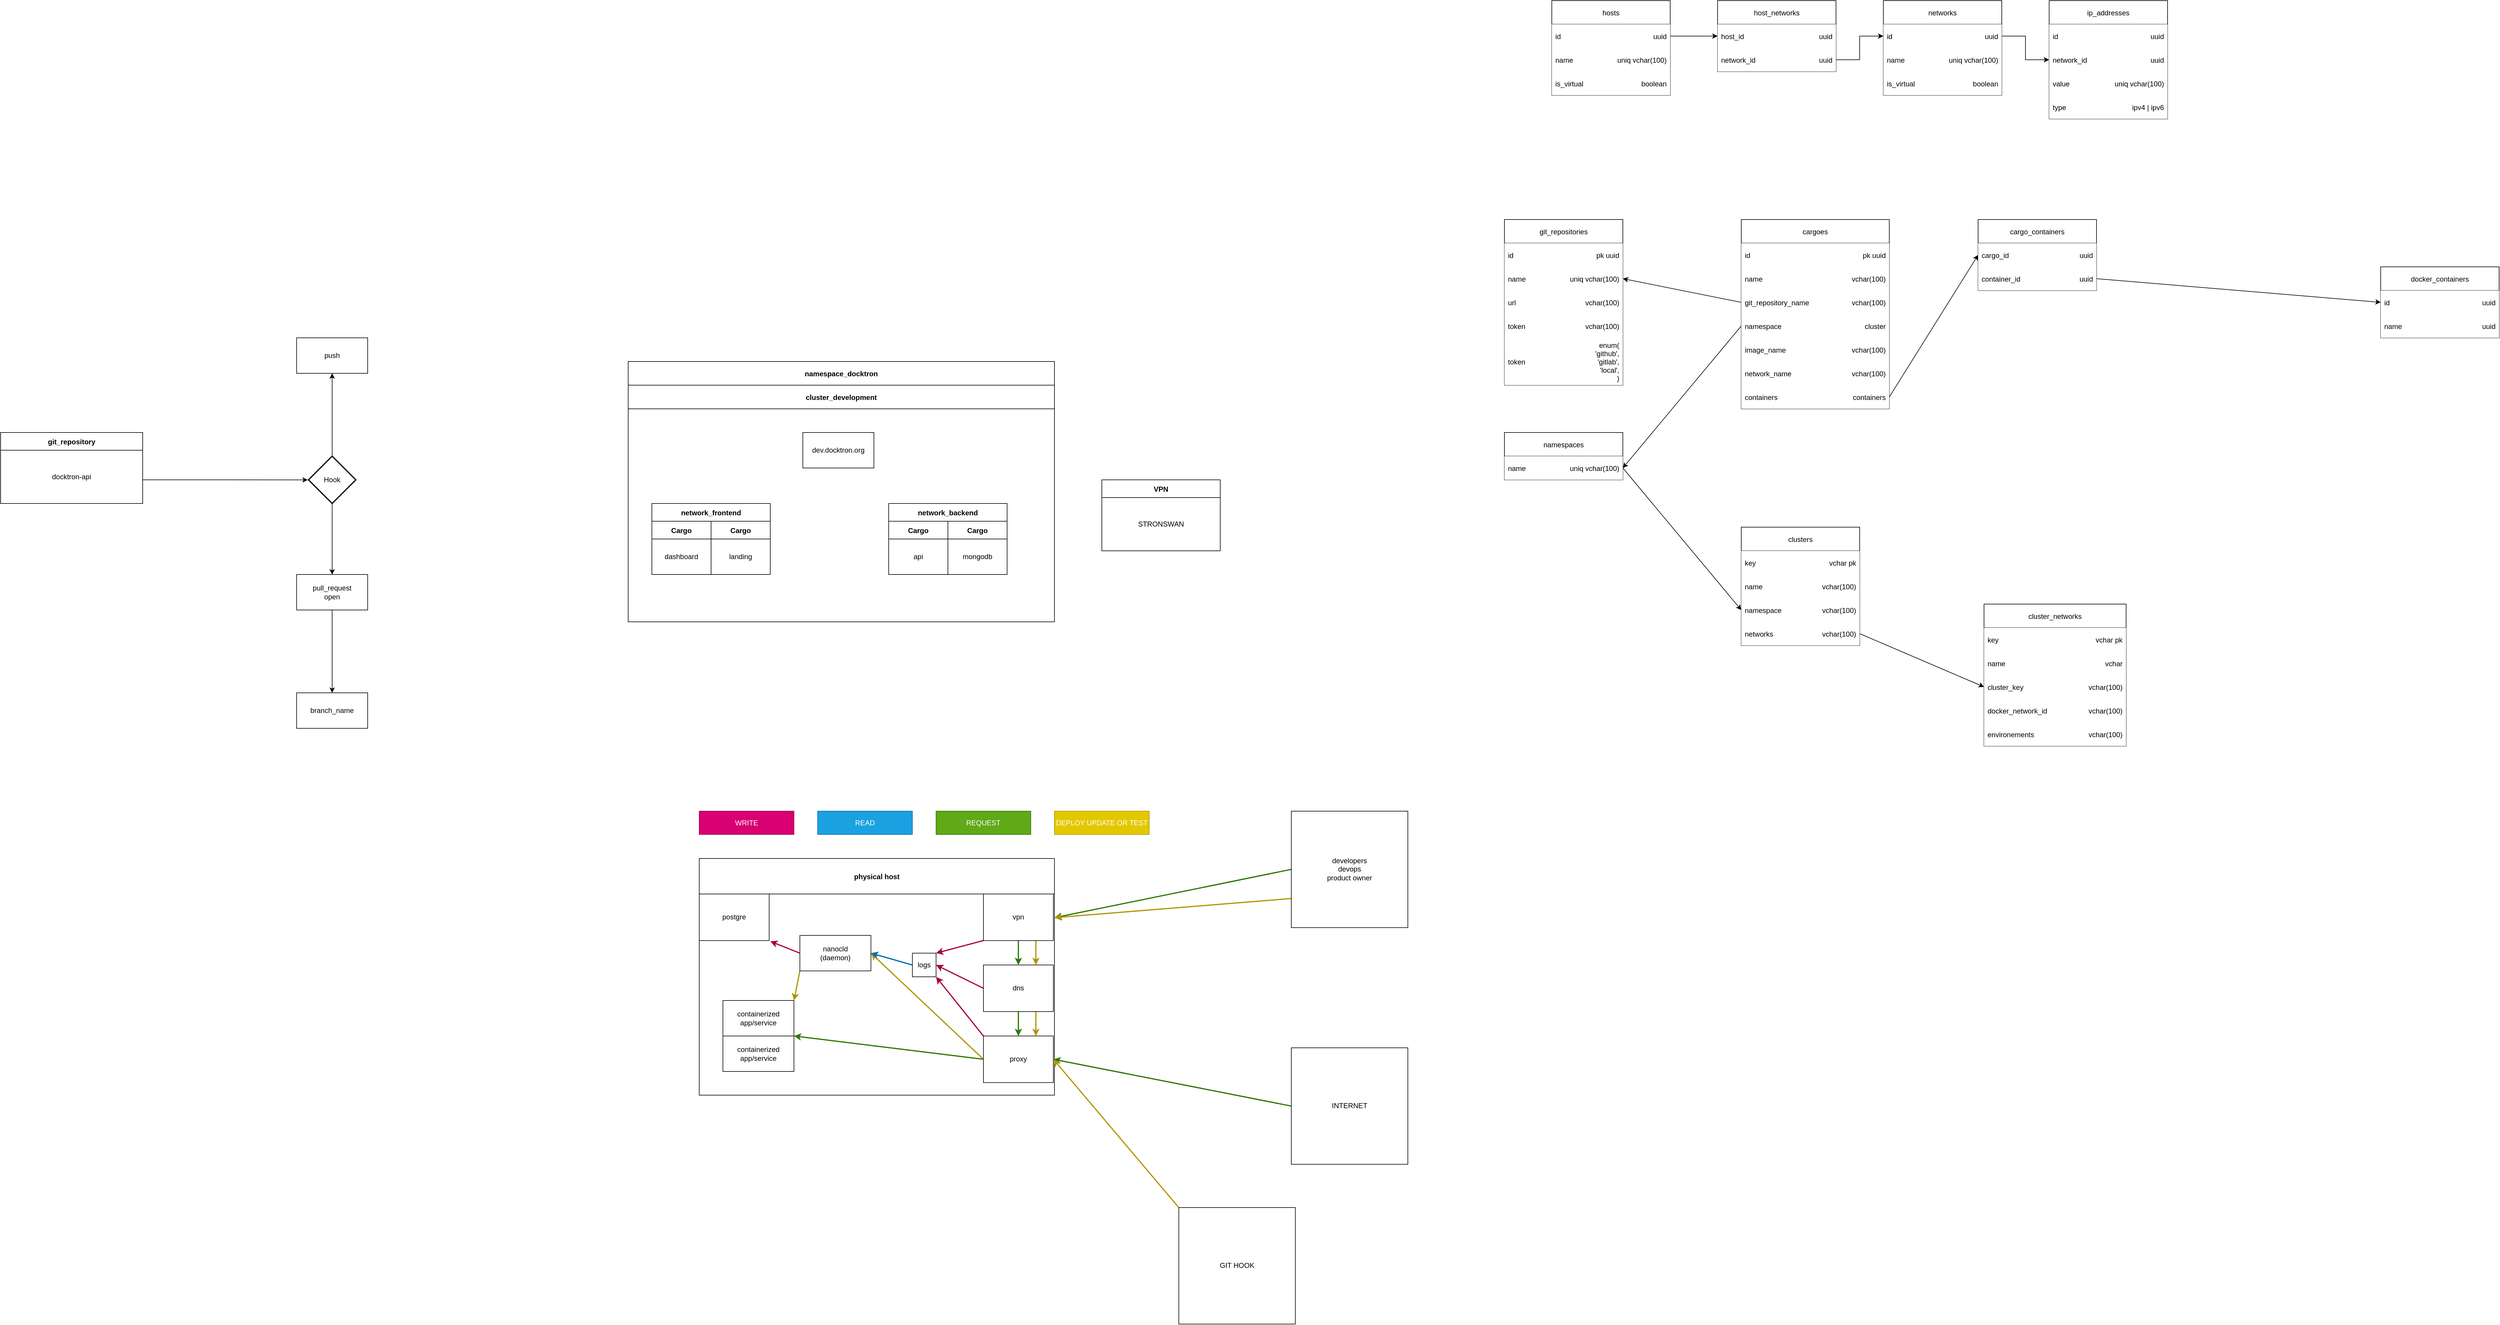 <mxfile>
    <diagram id="R2lEEEUBdFMjLlhIrx00" name="Page-1">
        <mxGraphModel dx="3616" dy="1720" grid="1" gridSize="10" guides="0" tooltips="1" connect="1" arrows="1" fold="1" page="0" pageScale="1" pageWidth="850" pageHeight="1100" math="0" shadow="0" extFonts="Permanent Marker^https://fonts.googleapis.com/css?family=Permanent+Marker">
            <root>
                <mxCell id="0"/>
                <mxCell id="1" parent="0"/>
                <mxCell id="ju4wl3G7gAER3PkKtNhU-2" value="namespaces" style="swimlane;fontStyle=0;childLayout=stackLayout;horizontal=1;startSize=40;fillColor=default;horizontalStack=0;resizeParent=1;resizeParentMax=0;resizeLast=0;collapsible=1;marginBottom=0;" parent="1" vertex="1">
                    <mxGeometry x="560" y="320" width="200" height="80" as="geometry"/>
                </mxCell>
                <mxCell id="ju4wl3G7gAER3PkKtNhU-19" value="" style="shape=table;startSize=0;container=1;collapsible=1;childLayout=tableLayout;fixedRows=1;rowLines=0;fontStyle=0;align=center;resizeLast=1;strokeColor=none;fillColor=default;collapsible=0;swimlaneFillColor=none;dropTarget=1;" parent="ju4wl3G7gAER3PkKtNhU-2" vertex="1">
                    <mxGeometry y="40" width="200" height="40" as="geometry"/>
                </mxCell>
                <mxCell id="ju4wl3G7gAER3PkKtNhU-20" value="" style="shape=tableRow;horizontal=0;startSize=0;swimlaneHead=0;swimlaneBody=0;fillColor=default;collapsible=0;dropTarget=0;points=[[0,0.5],[1,0.5]];portConstraint=eastwest;top=0;left=0;right=0;bottom=0;spacingLeft=0;spacingRight=0;strokeColor=default;rounded=0;shadow=0;sketch=0;swimlaneLine=1;" parent="ju4wl3G7gAER3PkKtNhU-19" vertex="1">
                    <mxGeometry width="200" height="40" as="geometry"/>
                </mxCell>
                <mxCell id="ju4wl3G7gAER3PkKtNhU-21" value="name" style="shape=partialRectangle;connectable=0;fillColor=none;top=0;left=0;bottom=0;right=0;editable=1;overflow=hidden;align=left;perimeterSpacing=1;spacingLeft=4;" parent="ju4wl3G7gAER3PkKtNhU-20" vertex="1">
                    <mxGeometry width="100" height="40" as="geometry">
                        <mxRectangle width="100" height="40" as="alternateBounds"/>
                    </mxGeometry>
                </mxCell>
                <mxCell id="ju4wl3G7gAER3PkKtNhU-22" value="uniq vchar(100)" style="shape=partialRectangle;connectable=0;fillColor=none;top=0;left=0;bottom=0;right=0;align=right;spacingLeft=0;overflow=hidden;spacingRight=4;" parent="ju4wl3G7gAER3PkKtNhU-20" vertex="1">
                    <mxGeometry x="100" width="100" height="40" as="geometry">
                        <mxRectangle width="100" height="40" as="alternateBounds"/>
                    </mxGeometry>
                </mxCell>
                <mxCell id="ju4wl3G7gAER3PkKtNhU-16" value="" style="shape=tableRow;horizontal=0;startSize=0;swimlaneHead=0;swimlaneBody=0;fillColor=none;collapsible=0;dropTarget=0;points=[[0,0.5],[1,0.5]];portConstraint=eastwest;top=0;left=0;right=0;bottom=0;spacingLeft=0;spacingRight=0;strokeColor=default;rounded=0;shadow=0;sketch=0;swimlaneLine=1;" parent="ju4wl3G7gAER3PkKtNhU-2" vertex="1">
                    <mxGeometry y="80" width="200" as="geometry"/>
                </mxCell>
                <mxCell id="ju4wl3G7gAER3PkKtNhU-23" value="git_repositories" style="swimlane;fontStyle=0;childLayout=stackLayout;horizontal=1;startSize=40;fillColor=default;horizontalStack=0;resizeParent=1;resizeParentMax=0;resizeLast=0;collapsible=1;marginBottom=0;" parent="1" vertex="1">
                    <mxGeometry x="560" y="-40" width="200" height="280" as="geometry"/>
                </mxCell>
                <mxCell id="ju4wl3G7gAER3PkKtNhU-24" value="" style="shape=table;startSize=0;container=1;collapsible=1;childLayout=tableLayout;fixedRows=1;rowLines=0;fontStyle=0;align=center;resizeLast=1;strokeColor=none;fillColor=default;collapsible=0;swimlaneFillColor=none;" parent="ju4wl3G7gAER3PkKtNhU-23" vertex="1">
                    <mxGeometry y="40" width="200" height="40" as="geometry"/>
                </mxCell>
                <mxCell id="ju4wl3G7gAER3PkKtNhU-25" value="" style="shape=tableRow;horizontal=0;startSize=0;swimlaneHead=0;swimlaneBody=0;fillColor=default;collapsible=0;dropTarget=0;points=[[0,0.5],[1,0.5]];portConstraint=eastwest;top=0;left=0;right=0;bottom=0;spacingLeft=0;spacingRight=0;strokeColor=default;rounded=0;shadow=0;sketch=0;swimlaneLine=1;" parent="ju4wl3G7gAER3PkKtNhU-24" vertex="1">
                    <mxGeometry width="200" height="40" as="geometry"/>
                </mxCell>
                <mxCell id="ju4wl3G7gAER3PkKtNhU-26" value="id" style="shape=partialRectangle;connectable=0;fillColor=none;top=0;left=0;bottom=0;right=0;editable=1;overflow=hidden;align=left;perimeterSpacing=0;spacingLeft=4;labelBorderColor=none;" parent="ju4wl3G7gAER3PkKtNhU-25" vertex="1">
                    <mxGeometry width="100" height="40" as="geometry">
                        <mxRectangle width="100" height="40" as="alternateBounds"/>
                    </mxGeometry>
                </mxCell>
                <mxCell id="ju4wl3G7gAER3PkKtNhU-27" value="pk uuid" style="shape=partialRectangle;connectable=0;fillColor=none;top=0;left=0;bottom=0;right=0;align=right;spacingLeft=0;overflow=hidden;spacingRight=4;" parent="ju4wl3G7gAER3PkKtNhU-25" vertex="1">
                    <mxGeometry x="100" width="100" height="40" as="geometry">
                        <mxRectangle width="100" height="40" as="alternateBounds"/>
                    </mxGeometry>
                </mxCell>
                <mxCell id="225" value="" style="shape=tableRow;horizontal=0;startSize=0;swimlaneHead=0;swimlaneBody=0;fillColor=default;collapsible=0;dropTarget=0;points=[[0,0.5],[1,0.5]];portConstraint=eastwest;top=0;left=0;right=0;bottom=0;spacingLeft=0;spacingRight=0;strokeColor=default;rounded=0;shadow=0;sketch=0;swimlaneLine=1;" parent="ju4wl3G7gAER3PkKtNhU-23" vertex="1">
                    <mxGeometry y="80" width="200" height="40" as="geometry"/>
                </mxCell>
                <mxCell id="226" value="name" style="shape=partialRectangle;connectable=0;fillColor=none;top=0;left=0;bottom=0;right=0;editable=1;overflow=hidden;align=left;perimeterSpacing=1;spacingLeft=4;" parent="225" vertex="1">
                    <mxGeometry width="100" height="40" as="geometry">
                        <mxRectangle width="60" height="40" as="alternateBounds"/>
                    </mxGeometry>
                </mxCell>
                <mxCell id="227" value="uniq vchar(100)" style="shape=partialRectangle;connectable=0;fillColor=none;top=0;left=0;bottom=0;right=0;align=right;spacingLeft=0;overflow=hidden;spacingRight=4;" parent="225" vertex="1">
                    <mxGeometry x="100" width="100" height="40" as="geometry">
                        <mxRectangle width="100" height="40" as="alternateBounds"/>
                    </mxGeometry>
                </mxCell>
                <mxCell id="IExEv5vbONQzC7ZX7vnK-5" value="" style="shape=tableRow;horizontal=0;startSize=0;swimlaneHead=0;swimlaneBody=0;fillColor=default;collapsible=0;dropTarget=0;points=[[0,0.5],[1,0.5]];portConstraint=eastwest;top=0;left=0;right=0;bottom=0;spacingLeft=0;spacingRight=0;strokeColor=default;rounded=0;shadow=0;sketch=0;swimlaneLine=1;" parent="ju4wl3G7gAER3PkKtNhU-23" vertex="1">
                    <mxGeometry y="120" width="200" height="40" as="geometry"/>
                </mxCell>
                <mxCell id="IExEv5vbONQzC7ZX7vnK-6" value="url" style="shape=partialRectangle;connectable=0;fillColor=none;top=0;left=0;bottom=0;right=0;editable=1;overflow=hidden;align=left;perimeterSpacing=1;spacingLeft=4;" parent="IExEv5vbONQzC7ZX7vnK-5" vertex="1">
                    <mxGeometry width="100" height="40" as="geometry">
                        <mxRectangle width="60" height="40" as="alternateBounds"/>
                    </mxGeometry>
                </mxCell>
                <mxCell id="IExEv5vbONQzC7ZX7vnK-7" value="vchar(100)" style="shape=partialRectangle;connectable=0;fillColor=none;top=0;left=0;bottom=0;right=0;align=right;spacingLeft=0;overflow=hidden;spacingRight=4;" parent="IExEv5vbONQzC7ZX7vnK-5" vertex="1">
                    <mxGeometry x="100" width="100" height="40" as="geometry">
                        <mxRectangle width="140" height="40" as="alternateBounds"/>
                    </mxGeometry>
                </mxCell>
                <mxCell id="IExEv5vbONQzC7ZX7vnK-8" value="" style="shape=tableRow;horizontal=0;startSize=0;swimlaneHead=0;swimlaneBody=0;fillColor=default;collapsible=0;dropTarget=0;points=[[0,0.5],[1,0.5]];portConstraint=eastwest;top=0;left=0;right=0;bottom=0;spacingLeft=0;spacingRight=0;strokeColor=default;rounded=0;shadow=0;sketch=0;swimlaneLine=1;" parent="ju4wl3G7gAER3PkKtNhU-23" vertex="1">
                    <mxGeometry y="160" width="200" height="40" as="geometry"/>
                </mxCell>
                <mxCell id="IExEv5vbONQzC7ZX7vnK-9" value="token" style="shape=partialRectangle;connectable=0;fillColor=none;top=0;left=0;bottom=0;right=0;editable=1;overflow=hidden;align=left;perimeterSpacing=1;spacingLeft=4;" parent="IExEv5vbONQzC7ZX7vnK-8" vertex="1">
                    <mxGeometry width="100" height="40" as="geometry">
                        <mxRectangle width="60" height="40" as="alternateBounds"/>
                    </mxGeometry>
                </mxCell>
                <mxCell id="IExEv5vbONQzC7ZX7vnK-10" value="vchar(100)" style="shape=partialRectangle;connectable=0;fillColor=none;top=0;left=0;bottom=0;right=0;align=right;spacingLeft=0;overflow=hidden;spacingRight=4;" parent="IExEv5vbONQzC7ZX7vnK-8" vertex="1">
                    <mxGeometry x="100" width="100" height="40" as="geometry">
                        <mxRectangle width="140" height="40" as="alternateBounds"/>
                    </mxGeometry>
                </mxCell>
                <mxCell id="302" value="" style="shape=tableRow;horizontal=0;startSize=0;swimlaneHead=0;swimlaneBody=0;fillColor=default;collapsible=0;dropTarget=0;points=[[0,0.5],[1,0.5]];portConstraint=eastwest;top=0;left=0;right=0;bottom=0;spacingLeft=0;spacingRight=0;strokeColor=default;rounded=0;shadow=0;sketch=0;swimlaneLine=1;" parent="ju4wl3G7gAER3PkKtNhU-23" vertex="1">
                    <mxGeometry y="200" width="200" height="80" as="geometry"/>
                </mxCell>
                <mxCell id="303" value="token" style="shape=partialRectangle;connectable=0;fillColor=none;top=0;left=0;bottom=0;right=0;editable=1;overflow=hidden;align=left;perimeterSpacing=1;spacingLeft=4;" parent="302" vertex="1">
                    <mxGeometry width="100" height="80" as="geometry">
                        <mxRectangle width="60" height="40" as="alternateBounds"/>
                    </mxGeometry>
                </mxCell>
                <mxCell id="304" value="enum(&#10;'github',&#10;'gitlab',&#10;'local',&#10;)" style="shape=partialRectangle;connectable=0;fillColor=none;top=0;left=0;bottom=0;right=0;align=right;spacingLeft=0;overflow=hidden;spacingRight=4;" parent="302" vertex="1">
                    <mxGeometry x="100" width="100" height="80" as="geometry">
                        <mxRectangle width="140" height="40" as="alternateBounds"/>
                    </mxGeometry>
                </mxCell>
                <mxCell id="ju4wl3G7gAER3PkKtNhU-32" value="" style="shape=tableRow;horizontal=0;startSize=0;swimlaneHead=0;swimlaneBody=0;fillColor=none;collapsible=0;dropTarget=0;points=[[0,0.5],[1,0.5]];portConstraint=eastwest;top=0;left=0;right=0;bottom=0;spacingLeft=0;spacingRight=0;strokeColor=default;rounded=0;shadow=0;sketch=0;swimlaneLine=1;" parent="ju4wl3G7gAER3PkKtNhU-23" vertex="1">
                    <mxGeometry y="280" width="200" as="geometry"/>
                </mxCell>
                <mxCell id="IExEv5vbONQzC7ZX7vnK-12" value="hosts" style="swimlane;fontStyle=0;childLayout=stackLayout;horizontal=1;startSize=40;fillColor=default;horizontalStack=0;resizeParent=1;resizeParentMax=0;resizeLast=0;collapsible=1;marginBottom=0;strokeColor=default;" parent="1" vertex="1">
                    <mxGeometry x="640" y="-410" width="200" height="160" as="geometry"/>
                </mxCell>
                <mxCell id="IExEv5vbONQzC7ZX7vnK-13" value="" style="shape=table;startSize=0;container=1;collapsible=1;childLayout=tableLayout;fixedRows=1;rowLines=0;fontStyle=0;align=center;resizeLast=1;strokeColor=none;fillColor=default;collapsible=0;swimlaneFillColor=none;" parent="IExEv5vbONQzC7ZX7vnK-12" vertex="1">
                    <mxGeometry y="40" width="200" height="40" as="geometry"/>
                </mxCell>
                <mxCell id="IExEv5vbONQzC7ZX7vnK-14" value="" style="shape=tableRow;horizontal=0;startSize=0;swimlaneHead=0;swimlaneBody=0;fillColor=default;collapsible=0;dropTarget=0;points=[[0,0.5],[1,0.5]];portConstraint=eastwest;top=0;left=0;right=0;bottom=0;spacingLeft=0;spacingRight=0;strokeColor=default;rounded=0;shadow=0;sketch=0;swimlaneLine=1;" parent="IExEv5vbONQzC7ZX7vnK-13" vertex="1">
                    <mxGeometry width="200" height="40" as="geometry"/>
                </mxCell>
                <mxCell id="IExEv5vbONQzC7ZX7vnK-15" value="id" style="shape=partialRectangle;connectable=0;fillColor=none;top=0;left=0;bottom=0;right=0;editable=1;overflow=hidden;align=left;perimeterSpacing=0;spacingLeft=4;labelBorderColor=none;" parent="IExEv5vbONQzC7ZX7vnK-14" vertex="1">
                    <mxGeometry width="100" height="40" as="geometry">
                        <mxRectangle width="100" height="40" as="alternateBounds"/>
                    </mxGeometry>
                </mxCell>
                <mxCell id="IExEv5vbONQzC7ZX7vnK-16" value="uuid" style="shape=partialRectangle;connectable=0;fillColor=none;top=0;left=0;bottom=0;right=0;align=right;spacingLeft=0;overflow=hidden;spacingRight=4;" parent="IExEv5vbONQzC7ZX7vnK-14" vertex="1">
                    <mxGeometry x="100" width="100" height="40" as="geometry">
                        <mxRectangle width="100" height="40" as="alternateBounds"/>
                    </mxGeometry>
                </mxCell>
                <mxCell id="58" value="" style="shape=tableRow;horizontal=0;startSize=0;swimlaneHead=0;swimlaneBody=0;fillColor=default;collapsible=0;dropTarget=0;points=[[0,0.5],[1,0.5]];portConstraint=eastwest;top=0;left=0;right=0;bottom=0;spacingLeft=0;spacingRight=0;strokeColor=default;rounded=0;shadow=0;sketch=0;swimlaneLine=1;" parent="IExEv5vbONQzC7ZX7vnK-12" vertex="1">
                    <mxGeometry y="80" width="200" height="40" as="geometry"/>
                </mxCell>
                <mxCell id="59" value="name" style="shape=partialRectangle;connectable=0;fillColor=none;top=0;left=0;bottom=0;right=0;editable=1;overflow=hidden;align=left;perimeterSpacing=1;spacingLeft=4;" parent="58" vertex="1">
                    <mxGeometry width="100" height="40" as="geometry">
                        <mxRectangle width="100" height="40" as="alternateBounds"/>
                    </mxGeometry>
                </mxCell>
                <mxCell id="60" value="uniq vchar(100)" style="shape=partialRectangle;connectable=0;fillColor=none;top=0;left=0;bottom=0;right=0;align=right;spacingLeft=0;overflow=hidden;spacingRight=4;strokeColor=none;" parent="58" vertex="1">
                    <mxGeometry x="100" width="100" height="40" as="geometry">
                        <mxRectangle width="100" height="40" as="alternateBounds"/>
                    </mxGeometry>
                </mxCell>
                <mxCell id="IExEv5vbONQzC7ZX7vnK-61" value="" style="shape=tableRow;horizontal=0;startSize=0;swimlaneHead=0;swimlaneBody=0;fillColor=default;collapsible=0;dropTarget=0;points=[[0,0.5],[1,0.5]];portConstraint=eastwest;top=0;left=0;right=0;bottom=0;spacingLeft=0;spacingRight=0;strokeColor=default;rounded=0;shadow=0;sketch=0;swimlaneLine=1;" parent="IExEv5vbONQzC7ZX7vnK-12" vertex="1">
                    <mxGeometry y="120" width="200" height="40" as="geometry"/>
                </mxCell>
                <mxCell id="IExEv5vbONQzC7ZX7vnK-62" value="is_virtual" style="shape=partialRectangle;connectable=0;fillColor=none;top=0;left=0;bottom=0;right=0;editable=1;overflow=hidden;align=left;perimeterSpacing=1;spacingLeft=4;" parent="IExEv5vbONQzC7ZX7vnK-61" vertex="1">
                    <mxGeometry width="100" height="40" as="geometry">
                        <mxRectangle width="100" height="40" as="alternateBounds"/>
                    </mxGeometry>
                </mxCell>
                <mxCell id="IExEv5vbONQzC7ZX7vnK-63" value="boolean" style="shape=partialRectangle;connectable=0;fillColor=none;top=0;left=0;bottom=0;right=0;align=right;spacingLeft=0;overflow=hidden;spacingRight=4;strokeColor=none;" parent="IExEv5vbONQzC7ZX7vnK-61" vertex="1">
                    <mxGeometry x="100" width="100" height="40" as="geometry">
                        <mxRectangle width="100" height="40" as="alternateBounds"/>
                    </mxGeometry>
                </mxCell>
                <mxCell id="IExEv5vbONQzC7ZX7vnK-21" value="" style="shape=tableRow;horizontal=0;startSize=0;swimlaneHead=0;swimlaneBody=0;fillColor=none;collapsible=0;dropTarget=0;points=[[0,0.5],[1,0.5]];portConstraint=eastwest;top=0;left=0;right=0;bottom=0;spacingLeft=0;spacingRight=0;strokeColor=default;rounded=0;shadow=0;sketch=0;swimlaneLine=1;" parent="IExEv5vbONQzC7ZX7vnK-12" vertex="1">
                    <mxGeometry y="160" width="200" as="geometry"/>
                </mxCell>
                <mxCell id="IExEv5vbONQzC7ZX7vnK-29" value="networks" style="swimlane;fontStyle=0;childLayout=stackLayout;horizontal=1;startSize=40;fillColor=default;horizontalStack=0;resizeParent=1;resizeParentMax=0;resizeLast=0;collapsible=1;marginBottom=0;" parent="1" vertex="1">
                    <mxGeometry x="1200" y="-410" width="200" height="160" as="geometry"/>
                </mxCell>
                <mxCell id="IExEv5vbONQzC7ZX7vnK-30" value="" style="shape=table;startSize=0;container=1;collapsible=1;childLayout=tableLayout;fixedRows=1;rowLines=0;fontStyle=0;align=center;resizeLast=1;strokeColor=none;fillColor=default;collapsible=0;swimlaneFillColor=none;" parent="IExEv5vbONQzC7ZX7vnK-29" vertex="1">
                    <mxGeometry y="40" width="200" height="40" as="geometry"/>
                </mxCell>
                <mxCell id="IExEv5vbONQzC7ZX7vnK-31" value="" style="shape=tableRow;horizontal=0;startSize=0;swimlaneHead=0;swimlaneBody=0;fillColor=default;collapsible=0;dropTarget=0;points=[[0,0.5],[1,0.5]];portConstraint=eastwest;top=0;left=0;right=0;bottom=0;spacingLeft=0;spacingRight=0;strokeColor=default;rounded=0;shadow=0;sketch=0;swimlaneLine=1;" parent="IExEv5vbONQzC7ZX7vnK-30" vertex="1">
                    <mxGeometry width="200" height="40" as="geometry"/>
                </mxCell>
                <mxCell id="IExEv5vbONQzC7ZX7vnK-32" value="id" style="shape=partialRectangle;connectable=0;fillColor=none;top=0;left=0;bottom=0;right=0;editable=1;overflow=hidden;align=left;perimeterSpacing=0;spacingLeft=4;labelBorderColor=none;" parent="IExEv5vbONQzC7ZX7vnK-31" vertex="1">
                    <mxGeometry width="100" height="40" as="geometry">
                        <mxRectangle width="100" height="40" as="alternateBounds"/>
                    </mxGeometry>
                </mxCell>
                <mxCell id="IExEv5vbONQzC7ZX7vnK-33" value="uuid" style="shape=partialRectangle;connectable=0;fillColor=none;top=0;left=0;bottom=0;right=0;align=right;spacingLeft=0;overflow=hidden;spacingRight=4;" parent="IExEv5vbONQzC7ZX7vnK-31" vertex="1">
                    <mxGeometry x="100" width="100" height="40" as="geometry">
                        <mxRectangle width="100" height="40" as="alternateBounds"/>
                    </mxGeometry>
                </mxCell>
                <mxCell id="IExEv5vbONQzC7ZX7vnK-34" value="" style="shape=table;startSize=0;container=1;collapsible=1;childLayout=tableLayout;fixedRows=1;rowLines=0;fontStyle=0;align=center;resizeLast=1;strokeColor=none;fillColor=default;collapsible=0;swimlaneFillColor=none;dropTarget=1;" parent="IExEv5vbONQzC7ZX7vnK-29" vertex="1">
                    <mxGeometry y="80" width="200" height="80" as="geometry"/>
                </mxCell>
                <mxCell id="IExEv5vbONQzC7ZX7vnK-35" value="" style="shape=tableRow;horizontal=0;startSize=0;swimlaneHead=0;swimlaneBody=0;fillColor=default;collapsible=0;dropTarget=0;points=[[0,0.5],[1,0.5]];portConstraint=eastwest;top=0;left=0;right=0;bottom=0;spacingLeft=0;spacingRight=0;strokeColor=default;rounded=0;shadow=0;sketch=0;swimlaneLine=1;" parent="IExEv5vbONQzC7ZX7vnK-34" vertex="1">
                    <mxGeometry width="200" height="40" as="geometry"/>
                </mxCell>
                <mxCell id="IExEv5vbONQzC7ZX7vnK-36" value="name" style="shape=partialRectangle;connectable=0;fillColor=none;top=0;left=0;bottom=0;right=0;editable=1;overflow=hidden;align=left;perimeterSpacing=1;spacingLeft=4;" parent="IExEv5vbONQzC7ZX7vnK-35" vertex="1">
                    <mxGeometry width="100" height="40" as="geometry">
                        <mxRectangle width="100" height="40" as="alternateBounds"/>
                    </mxGeometry>
                </mxCell>
                <mxCell id="IExEv5vbONQzC7ZX7vnK-37" value="uniq vchar(100)" style="shape=partialRectangle;connectable=0;fillColor=none;top=0;left=0;bottom=0;right=0;align=right;spacingLeft=0;overflow=hidden;spacingRight=4;" parent="IExEv5vbONQzC7ZX7vnK-35" vertex="1">
                    <mxGeometry x="100" width="100" height="40" as="geometry">
                        <mxRectangle width="100" height="40" as="alternateBounds"/>
                    </mxGeometry>
                </mxCell>
                <mxCell id="KMIujWGuoNmX_fVta_UM-12" value="" style="shape=tableRow;horizontal=0;startSize=0;swimlaneHead=0;swimlaneBody=0;fillColor=default;collapsible=0;dropTarget=0;points=[[0,0.5],[1,0.5]];portConstraint=eastwest;top=0;left=0;right=0;bottom=0;spacingLeft=0;spacingRight=0;strokeColor=default;rounded=0;shadow=0;sketch=0;swimlaneLine=1;" parent="IExEv5vbONQzC7ZX7vnK-34" vertex="1">
                    <mxGeometry y="40" width="200" height="40" as="geometry"/>
                </mxCell>
                <mxCell id="KMIujWGuoNmX_fVta_UM-13" value="is_virtual" style="shape=partialRectangle;connectable=0;fillColor=none;top=0;left=0;bottom=0;right=0;editable=1;overflow=hidden;align=left;perimeterSpacing=1;spacingLeft=4;" parent="KMIujWGuoNmX_fVta_UM-12" vertex="1">
                    <mxGeometry width="100" height="40" as="geometry">
                        <mxRectangle width="100" height="40" as="alternateBounds"/>
                    </mxGeometry>
                </mxCell>
                <mxCell id="KMIujWGuoNmX_fVta_UM-14" value="boolean" style="shape=partialRectangle;connectable=0;fillColor=none;top=0;left=0;bottom=0;right=0;align=right;spacingLeft=0;overflow=hidden;spacingRight=4;" parent="KMIujWGuoNmX_fVta_UM-12" vertex="1">
                    <mxGeometry x="100" width="100" height="40" as="geometry">
                        <mxRectangle width="100" height="40" as="alternateBounds"/>
                    </mxGeometry>
                </mxCell>
                <mxCell id="IExEv5vbONQzC7ZX7vnK-44" value="" style="shape=tableRow;horizontal=0;startSize=0;swimlaneHead=0;swimlaneBody=0;fillColor=none;collapsible=0;dropTarget=0;points=[[0,0.5],[1,0.5]];portConstraint=eastwest;top=0;left=0;right=0;bottom=0;spacingLeft=0;spacingRight=0;strokeColor=default;rounded=0;shadow=0;sketch=0;swimlaneLine=1;" parent="IExEv5vbONQzC7ZX7vnK-29" vertex="1">
                    <mxGeometry y="160" width="200" as="geometry"/>
                </mxCell>
                <mxCell id="IExEv5vbONQzC7ZX7vnK-45" value="host_networks" style="swimlane;fontStyle=0;childLayout=stackLayout;horizontal=1;startSize=40;fillColor=default;horizontalStack=0;resizeParent=1;resizeParentMax=0;resizeLast=0;collapsible=1;marginBottom=0;strokeColor=default;" parent="1" vertex="1">
                    <mxGeometry x="920" y="-410" width="200" height="120" as="geometry"/>
                </mxCell>
                <mxCell id="IExEv5vbONQzC7ZX7vnK-46" value="" style="shape=table;startSize=0;container=1;collapsible=1;childLayout=tableLayout;fixedRows=1;rowLines=0;fontStyle=0;align=center;resizeLast=1;strokeColor=none;fillColor=default;collapsible=0;swimlaneFillColor=none;" parent="IExEv5vbONQzC7ZX7vnK-45" vertex="1">
                    <mxGeometry y="40" width="200" height="40" as="geometry"/>
                </mxCell>
                <mxCell id="IExEv5vbONQzC7ZX7vnK-47" value="" style="shape=tableRow;horizontal=0;startSize=0;swimlaneHead=0;swimlaneBody=0;fillColor=default;collapsible=0;dropTarget=0;points=[[0,0.5],[1,0.5]];portConstraint=eastwest;top=0;left=0;right=0;bottom=0;spacingLeft=0;spacingRight=0;strokeColor=default;rounded=0;shadow=0;sketch=0;swimlaneLine=1;" parent="IExEv5vbONQzC7ZX7vnK-46" vertex="1">
                    <mxGeometry width="200" height="40" as="geometry"/>
                </mxCell>
                <mxCell id="IExEv5vbONQzC7ZX7vnK-48" value="host_id" style="shape=partialRectangle;connectable=0;fillColor=none;top=0;left=0;bottom=0;right=0;editable=1;overflow=hidden;align=left;perimeterSpacing=0;spacingLeft=4;labelBorderColor=none;" parent="IExEv5vbONQzC7ZX7vnK-47" vertex="1">
                    <mxGeometry width="100" height="40" as="geometry">
                        <mxRectangle width="100" height="40" as="alternateBounds"/>
                    </mxGeometry>
                </mxCell>
                <mxCell id="IExEv5vbONQzC7ZX7vnK-49" value="uuid" style="shape=partialRectangle;connectable=0;fillColor=none;top=0;left=0;bottom=0;right=0;align=right;spacingLeft=0;overflow=hidden;spacingRight=4;" parent="IExEv5vbONQzC7ZX7vnK-47" vertex="1">
                    <mxGeometry x="100" width="100" height="40" as="geometry">
                        <mxRectangle width="100" height="40" as="alternateBounds"/>
                    </mxGeometry>
                </mxCell>
                <mxCell id="IExEv5vbONQzC7ZX7vnK-50" value="" style="shape=table;startSize=0;container=1;collapsible=1;childLayout=tableLayout;fixedRows=1;rowLines=0;fontStyle=0;align=center;resizeLast=1;strokeColor=none;fillColor=default;collapsible=0;swimlaneFillColor=none;dropTarget=1;" parent="IExEv5vbONQzC7ZX7vnK-45" vertex="1">
                    <mxGeometry y="80" width="200" height="40" as="geometry"/>
                </mxCell>
                <mxCell id="IExEv5vbONQzC7ZX7vnK-51" value="" style="shape=tableRow;horizontal=0;startSize=0;swimlaneHead=0;swimlaneBody=0;fillColor=default;collapsible=0;dropTarget=0;points=[[0,0.5],[1,0.5]];portConstraint=eastwest;top=0;left=0;right=0;bottom=0;spacingLeft=0;spacingRight=0;strokeColor=default;rounded=0;shadow=0;sketch=0;swimlaneLine=1;" parent="IExEv5vbONQzC7ZX7vnK-50" vertex="1">
                    <mxGeometry width="200" height="40" as="geometry"/>
                </mxCell>
                <mxCell id="IExEv5vbONQzC7ZX7vnK-52" value="network_id" style="shape=partialRectangle;connectable=0;fillColor=none;top=0;left=0;bottom=0;right=0;editable=1;overflow=hidden;align=left;perimeterSpacing=1;spacingLeft=4;" parent="IExEv5vbONQzC7ZX7vnK-51" vertex="1">
                    <mxGeometry width="100" height="40" as="geometry">
                        <mxRectangle width="100" height="40" as="alternateBounds"/>
                    </mxGeometry>
                </mxCell>
                <mxCell id="IExEv5vbONQzC7ZX7vnK-53" value="uuid" style="shape=partialRectangle;connectable=0;fillColor=none;top=0;left=0;bottom=0;right=0;align=right;spacingLeft=0;overflow=hidden;spacingRight=4;" parent="IExEv5vbONQzC7ZX7vnK-51" vertex="1">
                    <mxGeometry x="100" width="100" height="40" as="geometry">
                        <mxRectangle width="100" height="40" as="alternateBounds"/>
                    </mxGeometry>
                </mxCell>
                <mxCell id="IExEv5vbONQzC7ZX7vnK-60" value="" style="shape=tableRow;horizontal=0;startSize=0;swimlaneHead=0;swimlaneBody=0;fillColor=none;collapsible=0;dropTarget=0;points=[[0,0.5],[1,0.5]];portConstraint=eastwest;top=0;left=0;right=0;bottom=0;spacingLeft=0;spacingRight=0;strokeColor=default;rounded=0;shadow=0;sketch=0;swimlaneLine=1;" parent="IExEv5vbONQzC7ZX7vnK-45" vertex="1">
                    <mxGeometry y="120" width="200" as="geometry"/>
                </mxCell>
                <mxCell id="IExEv5vbONQzC7ZX7vnK-65" style="edgeStyle=orthogonalEdgeStyle;rounded=0;orthogonalLoop=1;jettySize=auto;html=1;entryX=0;entryY=0.5;entryDx=0;entryDy=0;" parent="1" source="IExEv5vbONQzC7ZX7vnK-14" target="IExEv5vbONQzC7ZX7vnK-47" edge="1">
                    <mxGeometry relative="1" as="geometry"/>
                </mxCell>
                <mxCell id="IExEv5vbONQzC7ZX7vnK-67" style="edgeStyle=orthogonalEdgeStyle;rounded=0;orthogonalLoop=1;jettySize=auto;html=1;exitX=1;exitY=0.5;exitDx=0;exitDy=0;entryX=0;entryY=0.5;entryDx=0;entryDy=0;" parent="1" source="IExEv5vbONQzC7ZX7vnK-51" target="IExEv5vbONQzC7ZX7vnK-31" edge="1">
                    <mxGeometry relative="1" as="geometry"/>
                </mxCell>
                <mxCell id="KMIujWGuoNmX_fVta_UM-1" value="ip_addresses" style="swimlane;fontStyle=0;childLayout=stackLayout;horizontal=1;startSize=40;fillColor=default;horizontalStack=0;resizeParent=1;resizeParentMax=0;resizeLast=0;collapsible=1;marginBottom=0;" parent="1" vertex="1">
                    <mxGeometry x="1480" y="-410" width="200" height="200" as="geometry"/>
                </mxCell>
                <mxCell id="KMIujWGuoNmX_fVta_UM-2" value="" style="shape=table;startSize=0;container=1;collapsible=1;childLayout=tableLayout;fixedRows=1;rowLines=0;fontStyle=0;align=center;resizeLast=1;strokeColor=none;fillColor=default;collapsible=0;swimlaneFillColor=none;" parent="KMIujWGuoNmX_fVta_UM-1" vertex="1">
                    <mxGeometry y="40" width="200" height="40" as="geometry"/>
                </mxCell>
                <mxCell id="KMIujWGuoNmX_fVta_UM-3" value="" style="shape=tableRow;horizontal=0;startSize=0;swimlaneHead=0;swimlaneBody=0;fillColor=default;collapsible=0;dropTarget=0;points=[[0,0.5],[1,0.5]];portConstraint=eastwest;top=0;left=0;right=0;bottom=0;spacingLeft=0;spacingRight=0;strokeColor=default;rounded=0;shadow=0;sketch=0;swimlaneLine=1;" parent="KMIujWGuoNmX_fVta_UM-2" vertex="1">
                    <mxGeometry width="200" height="40" as="geometry"/>
                </mxCell>
                <mxCell id="KMIujWGuoNmX_fVta_UM-4" value="id" style="shape=partialRectangle;connectable=0;fillColor=none;top=0;left=0;bottom=0;right=0;editable=1;overflow=hidden;align=left;perimeterSpacing=0;spacingLeft=4;labelBorderColor=none;" parent="KMIujWGuoNmX_fVta_UM-3" vertex="1">
                    <mxGeometry width="100" height="40" as="geometry">
                        <mxRectangle width="100" height="40" as="alternateBounds"/>
                    </mxGeometry>
                </mxCell>
                <mxCell id="KMIujWGuoNmX_fVta_UM-5" value="uuid" style="shape=partialRectangle;connectable=0;fillColor=none;top=0;left=0;bottom=0;right=0;align=right;spacingLeft=0;overflow=hidden;spacingRight=4;" parent="KMIujWGuoNmX_fVta_UM-3" vertex="1">
                    <mxGeometry x="100" width="100" height="40" as="geometry">
                        <mxRectangle width="100" height="40" as="alternateBounds"/>
                    </mxGeometry>
                </mxCell>
                <mxCell id="KMIujWGuoNmX_fVta_UM-6" value="" style="shape=table;startSize=0;container=1;collapsible=1;childLayout=tableLayout;fixedRows=1;rowLines=0;fontStyle=0;align=center;resizeLast=1;strokeColor=none;fillColor=default;collapsible=0;swimlaneFillColor=none;dropTarget=1;" parent="KMIujWGuoNmX_fVta_UM-1" vertex="1">
                    <mxGeometry y="80" width="200" height="80" as="geometry"/>
                </mxCell>
                <mxCell id="KMIujWGuoNmX_fVta_UM-19" value="" style="shape=tableRow;horizontal=0;startSize=0;swimlaneHead=0;swimlaneBody=0;fillColor=default;collapsible=0;dropTarget=0;points=[[0,0.5],[1,0.5]];portConstraint=eastwest;top=0;left=0;right=0;bottom=0;spacingLeft=0;spacingRight=0;strokeColor=default;rounded=0;shadow=0;sketch=0;swimlaneLine=1;" parent="KMIujWGuoNmX_fVta_UM-6" vertex="1">
                    <mxGeometry width="200" height="40" as="geometry"/>
                </mxCell>
                <mxCell id="KMIujWGuoNmX_fVta_UM-20" value="network_id" style="shape=partialRectangle;connectable=0;fillColor=none;top=0;left=0;bottom=0;right=0;editable=1;overflow=hidden;align=left;perimeterSpacing=1;spacingLeft=4;" parent="KMIujWGuoNmX_fVta_UM-19" vertex="1">
                    <mxGeometry width="100" height="40" as="geometry">
                        <mxRectangle width="100" height="40" as="alternateBounds"/>
                    </mxGeometry>
                </mxCell>
                <mxCell id="KMIujWGuoNmX_fVta_UM-21" value="uuid" style="shape=partialRectangle;connectable=0;fillColor=none;top=0;left=0;bottom=0;right=0;align=right;spacingLeft=0;overflow=hidden;spacingRight=4;" parent="KMIujWGuoNmX_fVta_UM-19" vertex="1">
                    <mxGeometry x="100" width="100" height="40" as="geometry">
                        <mxRectangle width="100" height="40" as="alternateBounds"/>
                    </mxGeometry>
                </mxCell>
                <mxCell id="KMIujWGuoNmX_fVta_UM-7" value="" style="shape=tableRow;horizontal=0;startSize=0;swimlaneHead=0;swimlaneBody=0;fillColor=default;collapsible=0;dropTarget=0;points=[[0,0.5],[1,0.5]];portConstraint=eastwest;top=0;left=0;right=0;bottom=0;spacingLeft=0;spacingRight=0;strokeColor=default;rounded=0;shadow=0;sketch=0;swimlaneLine=1;" parent="KMIujWGuoNmX_fVta_UM-6" vertex="1">
                    <mxGeometry y="40" width="200" height="40" as="geometry"/>
                </mxCell>
                <mxCell id="KMIujWGuoNmX_fVta_UM-8" value="value" style="shape=partialRectangle;connectable=0;fillColor=none;top=0;left=0;bottom=0;right=0;editable=1;overflow=hidden;align=left;perimeterSpacing=1;spacingLeft=4;" parent="KMIujWGuoNmX_fVta_UM-7" vertex="1">
                    <mxGeometry width="100" height="40" as="geometry">
                        <mxRectangle width="100" height="40" as="alternateBounds"/>
                    </mxGeometry>
                </mxCell>
                <mxCell id="KMIujWGuoNmX_fVta_UM-9" value="uniq vchar(100)" style="shape=partialRectangle;connectable=0;fillColor=none;top=0;left=0;bottom=0;right=0;align=right;spacingLeft=0;overflow=hidden;spacingRight=4;" parent="KMIujWGuoNmX_fVta_UM-7" vertex="1">
                    <mxGeometry x="100" width="100" height="40" as="geometry">
                        <mxRectangle width="100" height="40" as="alternateBounds"/>
                    </mxGeometry>
                </mxCell>
                <mxCell id="KMIujWGuoNmX_fVta_UM-15" value="" style="shape=tableRow;horizontal=0;startSize=0;swimlaneHead=0;swimlaneBody=0;fillColor=default;collapsible=0;dropTarget=0;points=[[0,0.5],[1,0.5]];portConstraint=eastwest;top=0;left=0;right=0;bottom=0;spacingLeft=0;spacingRight=0;strokeColor=default;rounded=0;shadow=0;sketch=0;swimlaneLine=1;" parent="KMIujWGuoNmX_fVta_UM-1" vertex="1">
                    <mxGeometry y="160" width="200" height="40" as="geometry"/>
                </mxCell>
                <mxCell id="KMIujWGuoNmX_fVta_UM-16" value="type" style="shape=partialRectangle;connectable=0;fillColor=none;top=0;left=0;bottom=0;right=0;editable=1;overflow=hidden;align=left;perimeterSpacing=1;spacingLeft=4;" parent="KMIujWGuoNmX_fVta_UM-15" vertex="1">
                    <mxGeometry width="100" height="40" as="geometry">
                        <mxRectangle width="100" height="40" as="alternateBounds"/>
                    </mxGeometry>
                </mxCell>
                <mxCell id="KMIujWGuoNmX_fVta_UM-17" value="ipv4 | ipv6" style="shape=partialRectangle;connectable=0;fillColor=none;top=0;left=0;bottom=0;right=0;align=right;spacingLeft=0;overflow=hidden;spacingRight=4;" parent="KMIujWGuoNmX_fVta_UM-15" vertex="1">
                    <mxGeometry x="100" width="100" height="40" as="geometry">
                        <mxRectangle width="100" height="40" as="alternateBounds"/>
                    </mxGeometry>
                </mxCell>
                <mxCell id="KMIujWGuoNmX_fVta_UM-10" value="" style="shape=tableRow;horizontal=0;startSize=0;swimlaneHead=0;swimlaneBody=0;fillColor=none;collapsible=0;dropTarget=0;points=[[0,0.5],[1,0.5]];portConstraint=eastwest;top=0;left=0;right=0;bottom=0;spacingLeft=0;spacingRight=0;strokeColor=default;rounded=0;shadow=0;sketch=0;swimlaneLine=1;" parent="KMIujWGuoNmX_fVta_UM-1" vertex="1">
                    <mxGeometry y="200" width="200" as="geometry"/>
                </mxCell>
                <mxCell id="KMIujWGuoNmX_fVta_UM-22" style="edgeStyle=orthogonalEdgeStyle;rounded=0;orthogonalLoop=1;jettySize=auto;html=1;entryX=0;entryY=0.5;entryDx=0;entryDy=0;" parent="1" source="IExEv5vbONQzC7ZX7vnK-31" target="KMIujWGuoNmX_fVta_UM-19" edge="1">
                    <mxGeometry relative="1" as="geometry"/>
                </mxCell>
                <mxCell id="EYhqNaJftWTFuedgBaSu-14" value="clusters" style="swimlane;fontStyle=0;childLayout=stackLayout;horizontal=1;startSize=40;fillColor=default;horizontalStack=0;resizeParent=1;resizeParentMax=0;resizeLast=0;collapsible=1;marginBottom=0;" parent="1" vertex="1">
                    <mxGeometry x="960" y="480" width="200" height="200" as="geometry"/>
                </mxCell>
                <mxCell id="192" value="" style="shape=table;startSize=0;container=1;collapsible=1;childLayout=tableLayout;fixedRows=1;rowLines=0;fontStyle=0;align=center;resizeLast=1;strokeColor=none;fillColor=default;collapsible=0;swimlaneFillColor=none;" parent="EYhqNaJftWTFuedgBaSu-14" vertex="1">
                    <mxGeometry y="40" width="200" height="40" as="geometry"/>
                </mxCell>
                <mxCell id="193" value="" style="shape=tableRow;horizontal=0;startSize=0;swimlaneHead=0;swimlaneBody=0;fillColor=default;collapsible=0;dropTarget=0;points=[[0,0.5],[1,0.5]];portConstraint=eastwest;top=0;left=0;right=0;bottom=0;spacingLeft=0;spacingRight=0;strokeColor=default;rounded=0;shadow=0;sketch=0;swimlaneLine=1;" parent="192" vertex="1">
                    <mxGeometry width="200" height="40" as="geometry"/>
                </mxCell>
                <mxCell id="194" value="key" style="shape=partialRectangle;connectable=0;fillColor=none;top=0;left=0;bottom=0;right=0;editable=1;overflow=hidden;align=left;perimeterSpacing=0;spacingLeft=4;labelBorderColor=none;" parent="193" vertex="1">
                    <mxGeometry width="100" height="40" as="geometry">
                        <mxRectangle width="100" height="40" as="alternateBounds"/>
                    </mxGeometry>
                </mxCell>
                <mxCell id="195" value="vchar pk" style="shape=partialRectangle;connectable=0;fillColor=none;top=0;left=0;bottom=0;right=0;align=right;spacingLeft=0;overflow=hidden;spacingRight=4;" parent="193" vertex="1">
                    <mxGeometry x="100" width="100" height="40" as="geometry">
                        <mxRectangle width="100" height="40" as="alternateBounds"/>
                    </mxGeometry>
                </mxCell>
                <mxCell id="EYhqNaJftWTFuedgBaSu-15" value="" style="shape=table;startSize=0;container=1;collapsible=1;childLayout=tableLayout;fixedRows=1;rowLines=0;fontStyle=0;align=center;resizeLast=1;strokeColor=none;fillColor=default;collapsible=0;swimlaneFillColor=none;" parent="EYhqNaJftWTFuedgBaSu-14" vertex="1">
                    <mxGeometry y="80" width="200" height="80" as="geometry"/>
                </mxCell>
                <mxCell id="197" value="" style="shape=tableRow;horizontal=0;startSize=0;swimlaneHead=0;swimlaneBody=0;fillColor=default;collapsible=0;dropTarget=0;points=[[0,0.5],[1,0.5]];portConstraint=eastwest;top=0;left=0;right=0;bottom=0;spacingLeft=0;spacingRight=0;strokeColor=default;rounded=0;shadow=0;sketch=0;swimlaneLine=1;" parent="EYhqNaJftWTFuedgBaSu-15" vertex="1">
                    <mxGeometry width="200" height="40" as="geometry"/>
                </mxCell>
                <mxCell id="198" value="name" style="shape=partialRectangle;connectable=0;fillColor=none;top=0;left=0;bottom=0;right=0;editable=1;overflow=hidden;align=left;perimeterSpacing=0;spacingLeft=4;labelBorderColor=none;" parent="197" vertex="1">
                    <mxGeometry width="100" height="40" as="geometry">
                        <mxRectangle width="100" height="40" as="alternateBounds"/>
                    </mxGeometry>
                </mxCell>
                <mxCell id="199" value="vchar(100)" style="shape=partialRectangle;connectable=0;fillColor=none;top=0;left=0;bottom=0;right=0;align=right;spacingLeft=0;overflow=hidden;spacingRight=4;" parent="197" vertex="1">
                    <mxGeometry x="100" width="100" height="40" as="geometry">
                        <mxRectangle width="100" height="40" as="alternateBounds"/>
                    </mxGeometry>
                </mxCell>
                <mxCell id="EYhqNaJftWTFuedgBaSu-16" value="" style="shape=tableRow;horizontal=0;startSize=0;swimlaneHead=0;swimlaneBody=0;fillColor=default;collapsible=0;dropTarget=0;points=[[0,0.5],[1,0.5]];portConstraint=eastwest;top=0;left=0;right=0;bottom=0;spacingLeft=0;spacingRight=0;strokeColor=default;rounded=0;shadow=0;sketch=0;swimlaneLine=1;" parent="EYhqNaJftWTFuedgBaSu-15" vertex="1">
                    <mxGeometry y="40" width="200" height="40" as="geometry"/>
                </mxCell>
                <mxCell id="EYhqNaJftWTFuedgBaSu-17" value="namespace" style="shape=partialRectangle;connectable=0;fillColor=none;top=0;left=0;bottom=0;right=0;editable=1;overflow=hidden;align=left;perimeterSpacing=0;spacingLeft=4;labelBorderColor=none;" parent="EYhqNaJftWTFuedgBaSu-16" vertex="1">
                    <mxGeometry width="100" height="40" as="geometry">
                        <mxRectangle width="100" height="40" as="alternateBounds"/>
                    </mxGeometry>
                </mxCell>
                <mxCell id="EYhqNaJftWTFuedgBaSu-18" value="vchar(100)" style="shape=partialRectangle;connectable=0;fillColor=none;top=0;left=0;bottom=0;right=0;align=right;spacingLeft=0;overflow=hidden;spacingRight=4;" parent="EYhqNaJftWTFuedgBaSu-16" vertex="1">
                    <mxGeometry x="100" width="100" height="40" as="geometry">
                        <mxRectangle width="100" height="40" as="alternateBounds"/>
                    </mxGeometry>
                </mxCell>
                <mxCell id="201" value="" style="shape=tableRow;horizontal=0;startSize=0;swimlaneHead=0;swimlaneBody=0;fillColor=default;collapsible=0;dropTarget=0;points=[[0,0.5],[1,0.5]];portConstraint=eastwest;top=0;left=0;right=0;bottom=0;spacingLeft=0;spacingRight=0;strokeColor=default;rounded=0;shadow=0;sketch=0;swimlaneLine=1;" parent="EYhqNaJftWTFuedgBaSu-14" vertex="1">
                    <mxGeometry y="160" width="200" height="40" as="geometry"/>
                </mxCell>
                <mxCell id="202" value="networks" style="shape=partialRectangle;connectable=0;fillColor=none;top=0;left=0;bottom=0;right=0;editable=1;overflow=hidden;align=left;perimeterSpacing=0;spacingLeft=4;labelBorderColor=none;" parent="201" vertex="1">
                    <mxGeometry width="100" height="40" as="geometry">
                        <mxRectangle width="100" height="40" as="alternateBounds"/>
                    </mxGeometry>
                </mxCell>
                <mxCell id="203" value="vchar(100)" style="shape=partialRectangle;connectable=0;fillColor=none;top=0;left=0;bottom=0;right=0;align=right;spacingLeft=0;overflow=hidden;spacingRight=4;" parent="201" vertex="1">
                    <mxGeometry x="100" width="100" height="40" as="geometry">
                        <mxRectangle width="100" height="40" as="alternateBounds"/>
                    </mxGeometry>
                </mxCell>
                <mxCell id="EYhqNaJftWTFuedgBaSu-23" value="" style="shape=tableRow;horizontal=0;startSize=0;swimlaneHead=0;swimlaneBody=0;fillColor=none;collapsible=0;dropTarget=0;points=[[0,0.5],[1,0.5]];portConstraint=eastwest;top=0;left=0;right=0;bottom=0;spacingLeft=0;spacingRight=0;strokeColor=default;rounded=0;shadow=0;sketch=0;swimlaneLine=1;" parent="EYhqNaJftWTFuedgBaSu-14" vertex="1">
                    <mxGeometry y="200" width="200" as="geometry"/>
                </mxCell>
                <mxCell id="EYhqNaJftWTFuedgBaSu-59" value="namespace_docktron" style="swimlane;startSize=40;" parent="1" vertex="1">
                    <mxGeometry x="-920" y="200" width="720" height="440" as="geometry"/>
                </mxCell>
                <mxCell id="EYhqNaJftWTFuedgBaSu-64" value="cluster_development" style="swimlane;startSize=40;" parent="EYhqNaJftWTFuedgBaSu-59" vertex="1">
                    <mxGeometry y="40" width="720" height="400" as="geometry"/>
                </mxCell>
                <mxCell id="EYhqNaJftWTFuedgBaSu-91" value="network_frontend" style="swimlane;startSize=30;" parent="EYhqNaJftWTFuedgBaSu-64" vertex="1">
                    <mxGeometry x="40" y="200" width="200" height="120" as="geometry"/>
                </mxCell>
                <mxCell id="EYhqNaJftWTFuedgBaSu-92" value="Cargo" style="swimlane;sketch=0;startSize=30;" parent="EYhqNaJftWTFuedgBaSu-91" vertex="1">
                    <mxGeometry y="30" width="100" height="90" as="geometry">
                        <mxRectangle x="10" y="30" width="70" height="30" as="alternateBounds"/>
                    </mxGeometry>
                </mxCell>
                <mxCell id="EYhqNaJftWTFuedgBaSu-93" value="dashboard" style="rounded=0;whiteSpace=wrap;html=1;sketch=0;container=0;" parent="EYhqNaJftWTFuedgBaSu-92" vertex="1">
                    <mxGeometry y="30" width="100" height="60" as="geometry"/>
                </mxCell>
                <mxCell id="EYhqNaJftWTFuedgBaSu-94" value="Cargo" style="swimlane;sketch=0;startSize=30;" parent="EYhqNaJftWTFuedgBaSu-91" vertex="1">
                    <mxGeometry x="100" y="30" width="100" height="90" as="geometry"/>
                </mxCell>
                <mxCell id="EYhqNaJftWTFuedgBaSu-95" value="landing" style="rounded=0;whiteSpace=wrap;html=1;sketch=0;container=0;" parent="EYhqNaJftWTFuedgBaSu-94" vertex="1">
                    <mxGeometry y="30" width="100" height="60" as="geometry"/>
                </mxCell>
                <mxCell id="EYhqNaJftWTFuedgBaSu-96" value="network_backend" style="swimlane;startSize=30;" parent="EYhqNaJftWTFuedgBaSu-64" vertex="1">
                    <mxGeometry x="440" y="200" width="200" height="120" as="geometry"/>
                </mxCell>
                <mxCell id="EYhqNaJftWTFuedgBaSu-97" value="Cargo" style="swimlane;sketch=0;startSize=30;" parent="EYhqNaJftWTFuedgBaSu-96" vertex="1">
                    <mxGeometry y="30" width="100" height="90" as="geometry">
                        <mxRectangle x="10" y="30" width="70" height="30" as="alternateBounds"/>
                    </mxGeometry>
                </mxCell>
                <mxCell id="EYhqNaJftWTFuedgBaSu-98" value="api" style="rounded=0;whiteSpace=wrap;html=1;sketch=0;container=0;" parent="EYhqNaJftWTFuedgBaSu-97" vertex="1">
                    <mxGeometry y="30" width="100" height="60" as="geometry"/>
                </mxCell>
                <mxCell id="EYhqNaJftWTFuedgBaSu-99" value="Cargo" style="swimlane;sketch=0;startSize=30;" parent="EYhqNaJftWTFuedgBaSu-96" vertex="1">
                    <mxGeometry x="100" y="30" width="100" height="90" as="geometry"/>
                </mxCell>
                <mxCell id="EYhqNaJftWTFuedgBaSu-100" value="mongodb" style="rounded=0;whiteSpace=wrap;html=1;sketch=0;container=0;" parent="EYhqNaJftWTFuedgBaSu-99" vertex="1">
                    <mxGeometry y="30" width="100" height="60" as="geometry"/>
                </mxCell>
                <mxCell id="EYhqNaJftWTFuedgBaSu-114" value="dev.docktron.org" style="whiteSpace=wrap;html=1;sketch=0;" parent="EYhqNaJftWTFuedgBaSu-64" vertex="1">
                    <mxGeometry x="295" y="80" width="120" height="60" as="geometry"/>
                </mxCell>
                <mxCell id="EYhqNaJftWTFuedgBaSu-76" value="git_repository" style="swimlane;sketch=0;startSize=30;" parent="1" vertex="1">
                    <mxGeometry x="-1980" y="320" width="240" height="120" as="geometry"/>
                </mxCell>
                <mxCell id="EYhqNaJftWTFuedgBaSu-77" value="docktron-api" style="rounded=0;whiteSpace=wrap;html=1;sketch=0;container=0;imageWidth=24;recursiveResize=1;" parent="EYhqNaJftWTFuedgBaSu-76" vertex="1">
                    <mxGeometry y="30" width="240" height="90" as="geometry"/>
                </mxCell>
                <mxCell id="EYhqNaJftWTFuedgBaSu-84" style="edgeStyle=orthogonalEdgeStyle;rounded=0;orthogonalLoop=1;jettySize=auto;html=1;exitX=0.5;exitY=1;exitDx=0;exitDy=0;exitPerimeter=0;entryX=0.5;entryY=0;entryDx=0;entryDy=0;" parent="1" source="EYhqNaJftWTFuedgBaSu-81" target="EYhqNaJftWTFuedgBaSu-83" edge="1">
                    <mxGeometry relative="1" as="geometry"/>
                </mxCell>
                <mxCell id="EYhqNaJftWTFuedgBaSu-109" style="edgeStyle=orthogonalEdgeStyle;rounded=0;orthogonalLoop=1;jettySize=auto;html=1;exitX=0.5;exitY=0;exitDx=0;exitDy=0;exitPerimeter=0;entryX=0.5;entryY=1;entryDx=0;entryDy=0;" parent="1" source="EYhqNaJftWTFuedgBaSu-81" target="EYhqNaJftWTFuedgBaSu-90" edge="1">
                    <mxGeometry relative="1" as="geometry"/>
                </mxCell>
                <mxCell id="EYhqNaJftWTFuedgBaSu-81" value="Hook" style="strokeWidth=2;html=1;shape=mxgraph.flowchart.decision;whiteSpace=wrap;sketch=0;" parent="1" vertex="1">
                    <mxGeometry x="-1460" y="360" width="80" height="80" as="geometry"/>
                </mxCell>
                <mxCell id="EYhqNaJftWTFuedgBaSu-113" style="edgeStyle=orthogonalEdgeStyle;rounded=0;orthogonalLoop=1;jettySize=auto;html=1;exitX=0.5;exitY=1;exitDx=0;exitDy=0;entryX=0.5;entryY=0;entryDx=0;entryDy=0;" parent="1" source="EYhqNaJftWTFuedgBaSu-83" target="EYhqNaJftWTFuedgBaSu-112" edge="1">
                    <mxGeometry relative="1" as="geometry"/>
                </mxCell>
                <mxCell id="EYhqNaJftWTFuedgBaSu-83" value="pull_request&lt;br&gt;open" style="rounded=0;whiteSpace=wrap;html=1;sketch=0;" parent="1" vertex="1">
                    <mxGeometry x="-1480" y="560" width="120" height="60" as="geometry"/>
                </mxCell>
                <mxCell id="EYhqNaJftWTFuedgBaSu-90" value="push" style="rounded=0;whiteSpace=wrap;html=1;sketch=0;" parent="1" vertex="1">
                    <mxGeometry x="-1480" y="160" width="120" height="60" as="geometry"/>
                </mxCell>
                <mxCell id="EYhqNaJftWTFuedgBaSu-107" value="VPN" style="swimlane;sketch=0;startSize=30;" parent="1" vertex="1">
                    <mxGeometry x="-120" y="400" width="200" height="120" as="geometry"/>
                </mxCell>
                <mxCell id="EYhqNaJftWTFuedgBaSu-108" value="STRONSWAN" style="whiteSpace=wrap;html=1;sketch=0;" parent="1" vertex="1">
                    <mxGeometry x="-120" y="430" width="200" height="90" as="geometry"/>
                </mxCell>
                <mxCell id="EYhqNaJftWTFuedgBaSu-112" value="branch_name" style="whiteSpace=wrap;html=1;sketch=0;" parent="1" vertex="1">
                    <mxGeometry x="-1480" y="760" width="120" height="60" as="geometry"/>
                </mxCell>
                <mxCell id="bPS0F4FVt17oidj1hFmh-2" style="edgeStyle=orthogonalEdgeStyle;rounded=0;orthogonalLoop=1;jettySize=auto;html=1;exitX=1;exitY=0.5;exitDx=0;exitDy=0;entryX=-0.015;entryY=0.501;entryDx=0;entryDy=0;entryPerimeter=0;" parent="1" source="EYhqNaJftWTFuedgBaSu-77" target="EYhqNaJftWTFuedgBaSu-81" edge="1">
                    <mxGeometry relative="1" as="geometry">
                        <Array as="points">
                            <mxPoint x="-1740" y="400"/>
                            <mxPoint x="-1600" y="400"/>
                        </Array>
                    </mxGeometry>
                </mxCell>
                <mxCell id="42" style="edgeStyle=none;html=1;entryX=1;entryY=0.25;entryDx=0;entryDy=0;exitX=0;exitY=0.5;exitDx=0;exitDy=0;fillColor=#60a917;strokeColor=#2D7600;rounded=1;strokeWidth=2;" parent="1" source="bPS0F4FVt17oidj1hFmh-22" target="41" edge="1">
                    <mxGeometry relative="1" as="geometry">
                        <mxPoint x="40" y="1145" as="sourcePoint"/>
                    </mxGeometry>
                </mxCell>
                <mxCell id="101" style="edgeStyle=none;html=1;exitX=0;exitY=0.75;exitDx=0;exitDy=0;entryX=1;entryY=0.25;entryDx=0;entryDy=0;strokeWidth=2;fillColor=#e3c800;strokeColor=#B09500;" parent="1" source="bPS0F4FVt17oidj1hFmh-22" target="41" edge="1">
                    <mxGeometry relative="1" as="geometry"/>
                </mxCell>
                <mxCell id="bPS0F4FVt17oidj1hFmh-22" value="developers&lt;br&gt;devops&lt;br&gt;product owner" style="rounded=0;whiteSpace=wrap;html=1;" parent="1" vertex="1">
                    <mxGeometry x="200" y="960" width="196.85" height="196.85" as="geometry"/>
                </mxCell>
                <mxCell id="41" value="physical host" style="swimlane;startSize=60;" parent="1" vertex="1">
                    <mxGeometry x="-800" y="1040" width="600" height="400" as="geometry"/>
                </mxCell>
                <mxCell id="44" style="edgeStyle=none;html=1;exitX=0.5;exitY=1;exitDx=0;exitDy=0;entryX=0.5;entryY=0;entryDx=0;entryDy=0;fillColor=#60a917;strokeColor=#2D7600;strokeWidth=2;" parent="41" source="bPS0F4FVt17oidj1hFmh-12" target="bPS0F4FVt17oidj1hFmh-11" edge="1">
                    <mxGeometry relative="1" as="geometry"/>
                </mxCell>
                <mxCell id="53" style="edgeStyle=none;html=1;exitX=0;exitY=0.5;exitDx=0;exitDy=0;entryX=1;entryY=0.5;entryDx=0;entryDy=0;fillColor=#d80073;strokeColor=#A50040;strokeWidth=2;" parent="41" source="bPS0F4FVt17oidj1hFmh-12" target="51" edge="1">
                    <mxGeometry relative="1" as="geometry"/>
                </mxCell>
                <mxCell id="103" style="edgeStyle=none;html=1;exitX=0.75;exitY=1;exitDx=0;exitDy=0;entryX=0.75;entryY=0;entryDx=0;entryDy=0;strokeWidth=2;fillColor=#e3c800;strokeColor=#B09500;" parent="41" source="bPS0F4FVt17oidj1hFmh-12" target="bPS0F4FVt17oidj1hFmh-11" edge="1">
                    <mxGeometry relative="1" as="geometry"/>
                </mxCell>
                <mxCell id="bPS0F4FVt17oidj1hFmh-12" value="dns" style="rounded=0;whiteSpace=wrap;html=1;" parent="41" vertex="1">
                    <mxGeometry x="480" y="180" width="118.11" height="78.74" as="geometry"/>
                </mxCell>
                <mxCell id="46" style="edgeStyle=none;html=1;exitX=0;exitY=0.5;exitDx=0;exitDy=0;entryX=1;entryY=1;entryDx=0;entryDy=0;strokeWidth=2;fillColor=#60a917;strokeColor=#2D7600;" parent="41" source="bPS0F4FVt17oidj1hFmh-11" target="45" edge="1">
                    <mxGeometry relative="1" as="geometry"/>
                </mxCell>
                <mxCell id="54" style="edgeStyle=none;html=1;exitX=0;exitY=0;exitDx=0;exitDy=0;entryX=1;entryY=1;entryDx=0;entryDy=0;strokeWidth=2;fillColor=#d80073;strokeColor=#A50040;" parent="41" source="bPS0F4FVt17oidj1hFmh-11" target="51" edge="1">
                    <mxGeometry relative="1" as="geometry"/>
                </mxCell>
                <mxCell id="105" style="edgeStyle=none;html=1;exitX=0;exitY=0.5;exitDx=0;exitDy=0;entryX=1;entryY=0.5;entryDx=0;entryDy=0;fontColor=#FFFFFF;strokeWidth=2;fillColor=#e3c800;strokeColor=#B09500;" parent="41" source="bPS0F4FVt17oidj1hFmh-11" target="50" edge="1">
                    <mxGeometry relative="1" as="geometry"/>
                </mxCell>
                <mxCell id="bPS0F4FVt17oidj1hFmh-11" value="proxy" style="rounded=0;whiteSpace=wrap;html=1;" parent="41" vertex="1">
                    <mxGeometry x="480" y="300" width="118.11" height="78.74" as="geometry"/>
                </mxCell>
                <mxCell id="43" style="edgeStyle=none;html=1;exitX=0.5;exitY=1;exitDx=0;exitDy=0;entryX=0.5;entryY=0;entryDx=0;entryDy=0;fillColor=#60a917;strokeColor=#2D7600;strokeWidth=2;" parent="41" source="bPS0F4FVt17oidj1hFmh-20" target="bPS0F4FVt17oidj1hFmh-12" edge="1">
                    <mxGeometry relative="1" as="geometry"/>
                </mxCell>
                <mxCell id="52" style="edgeStyle=none;html=1;exitX=0;exitY=1;exitDx=0;exitDy=0;entryX=1;entryY=0;entryDx=0;entryDy=0;fillColor=#d80073;strokeColor=#A50040;strokeWidth=2;" parent="41" source="bPS0F4FVt17oidj1hFmh-20" target="51" edge="1">
                    <mxGeometry relative="1" as="geometry"/>
                </mxCell>
                <mxCell id="102" style="edgeStyle=none;html=1;exitX=0.75;exitY=1;exitDx=0;exitDy=0;entryX=0.75;entryY=0;entryDx=0;entryDy=0;strokeWidth=2;fillColor=#e3c800;strokeColor=#B09500;" parent="41" source="bPS0F4FVt17oidj1hFmh-20" target="bPS0F4FVt17oidj1hFmh-12" edge="1">
                    <mxGeometry relative="1" as="geometry"/>
                </mxCell>
                <mxCell id="bPS0F4FVt17oidj1hFmh-20" value="vpn" style="rounded=0;whiteSpace=wrap;html=1;" parent="41" vertex="1">
                    <mxGeometry x="480" y="60" width="118.11" height="78.74" as="geometry"/>
                </mxCell>
                <mxCell id="45" value="containerized&lt;br&gt;app/service" style="rounded=0;whiteSpace=wrap;html=1;" parent="41" vertex="1">
                    <mxGeometry x="40" y="240" width="120" height="60" as="geometry"/>
                </mxCell>
                <mxCell id="47" value="containerized&lt;br&gt;app/service" style="rounded=0;whiteSpace=wrap;html=1;" parent="41" vertex="1">
                    <mxGeometry x="40" y="300" width="120" height="60" as="geometry"/>
                </mxCell>
                <mxCell id="106" style="edgeStyle=none;html=1;exitX=0;exitY=1;exitDx=0;exitDy=0;entryX=1;entryY=0;entryDx=0;entryDy=0;fontColor=#FFFFFF;strokeWidth=2;fillColor=#e3c800;strokeColor=#B09500;" parent="41" source="50" target="45" edge="1">
                    <mxGeometry relative="1" as="geometry"/>
                </mxCell>
                <mxCell id="50" value="nanocld&lt;br&gt;(daemon)" style="rounded=0;whiteSpace=wrap;html=1;" parent="41" vertex="1">
                    <mxGeometry x="170" y="130" width="120" height="60" as="geometry"/>
                </mxCell>
                <mxCell id="104" style="edgeStyle=none;html=1;exitX=0;exitY=0.5;exitDx=0;exitDy=0;entryX=1;entryY=0.5;entryDx=0;entryDy=0;strokeWidth=2;fillColor=#1ba1e2;strokeColor=#006EAF;" parent="41" source="51" target="50" edge="1">
                    <mxGeometry relative="1" as="geometry"/>
                </mxCell>
                <mxCell id="51" value="logs" style="rounded=0;whiteSpace=wrap;html=1;" parent="41" vertex="1">
                    <mxGeometry x="360" y="160" width="40" height="40" as="geometry"/>
                </mxCell>
                <mxCell id="91" value="postgre" style="rounded=0;whiteSpace=wrap;html=1;" parent="41" vertex="1">
                    <mxGeometry y="60" width="118.11" height="78.74" as="geometry"/>
                </mxCell>
                <mxCell id="49" style="edgeStyle=none;html=1;exitX=0;exitY=0.5;exitDx=0;exitDy=0;entryX=1;entryY=0.5;entryDx=0;entryDy=0;strokeWidth=2;fillColor=#60a917;strokeColor=#2D7600;" parent="1" source="48" target="bPS0F4FVt17oidj1hFmh-11" edge="1">
                    <mxGeometry relative="1" as="geometry"/>
                </mxCell>
                <mxCell id="48" value="INTERNET" style="rounded=0;whiteSpace=wrap;html=1;" parent="1" vertex="1">
                    <mxGeometry x="200" y="1360" width="196.85" height="196.85" as="geometry"/>
                </mxCell>
                <mxCell id="57" value="REQUEST" style="rounded=0;whiteSpace=wrap;html=1;fillColor=#60a917;fontColor=#ffffff;strokeColor=#2D7600;" parent="1" vertex="1">
                    <mxGeometry x="-400" y="960" width="160" height="39.37" as="geometry"/>
                </mxCell>
                <mxCell id="92" value="WRITE" style="rounded=0;whiteSpace=wrap;html=1;fillColor=#d80073;fontColor=#ffffff;strokeColor=#A50040;" parent="1" vertex="1">
                    <mxGeometry x="-800" y="960" width="160" height="39.37" as="geometry"/>
                </mxCell>
                <mxCell id="94" style="edgeStyle=none;html=1;exitX=0;exitY=0.5;exitDx=0;exitDy=0;strokeWidth=2;fillColor=#d80073;strokeColor=#A50040;" parent="1" source="50" edge="1">
                    <mxGeometry relative="1" as="geometry">
                        <mxPoint x="-680" y="1180" as="targetPoint"/>
                    </mxGeometry>
                </mxCell>
                <mxCell id="95" value="READ" style="rounded=0;whiteSpace=wrap;html=1;fillColor=#1ba1e2;fontColor=#ffffff;strokeColor=#006EAF;" parent="1" vertex="1">
                    <mxGeometry x="-600" y="960" width="160" height="39.37" as="geometry"/>
                </mxCell>
                <mxCell id="98" value="DEPLOY UPDATE OR TEST" style="rounded=0;whiteSpace=wrap;html=1;fillColor=#e3c800;fontColor=#FFFFFF;strokeColor=#B09500;" parent="1" vertex="1">
                    <mxGeometry x="-200" y="960" width="160" height="39.37" as="geometry"/>
                </mxCell>
                <mxCell id="100" style="edgeStyle=none;html=1;exitX=0;exitY=0;exitDx=0;exitDy=0;entryX=1;entryY=0.5;entryDx=0;entryDy=0;strokeWidth=2;fillColor=#e3c800;strokeColor=#B09500;" parent="1" source="99" target="bPS0F4FVt17oidj1hFmh-11" edge="1">
                    <mxGeometry relative="1" as="geometry"/>
                </mxCell>
                <mxCell id="99" value="GIT HOOK" style="rounded=0;whiteSpace=wrap;html=1;" parent="1" vertex="1">
                    <mxGeometry x="10" y="1630" width="196.85" height="196.85" as="geometry"/>
                </mxCell>
                <mxCell id="124" value="cargoes" style="swimlane;fontStyle=0;childLayout=stackLayout;horizontal=1;startSize=40;fillColor=default;horizontalStack=0;resizeParent=1;resizeParentMax=0;resizeLast=0;collapsible=1;marginBottom=0;" parent="1" vertex="1">
                    <mxGeometry x="960" y="-40" width="250" height="320" as="geometry"/>
                </mxCell>
                <mxCell id="125" value="" style="shape=table;startSize=0;container=1;collapsible=1;childLayout=tableLayout;fixedRows=1;rowLines=0;fontStyle=0;align=center;resizeLast=1;strokeColor=none;fillColor=default;collapsible=0;swimlaneFillColor=none;" parent="124" vertex="1">
                    <mxGeometry y="40" width="250" height="40" as="geometry"/>
                </mxCell>
                <mxCell id="126" value="" style="shape=tableRow;horizontal=0;startSize=0;swimlaneHead=0;swimlaneBody=0;fillColor=default;collapsible=0;dropTarget=0;points=[[0,0.5],[1,0.5]];portConstraint=eastwest;top=0;left=0;right=0;bottom=0;spacingLeft=0;spacingRight=0;strokeColor=default;rounded=0;shadow=0;sketch=0;swimlaneLine=1;" parent="125" vertex="1">
                    <mxGeometry width="250" height="40" as="geometry"/>
                </mxCell>
                <mxCell id="127" value="id" style="shape=partialRectangle;connectable=0;fillColor=none;top=0;left=0;bottom=0;right=0;editable=1;overflow=hidden;align=left;perimeterSpacing=0;spacingLeft=4;labelBorderColor=none;" parent="126" vertex="1">
                    <mxGeometry width="100" height="40" as="geometry">
                        <mxRectangle width="100" height="40" as="alternateBounds"/>
                    </mxGeometry>
                </mxCell>
                <mxCell id="128" value=" pk uuid" style="shape=partialRectangle;connectable=0;fillColor=none;top=0;left=0;bottom=0;right=0;align=right;spacingLeft=0;overflow=hidden;spacingRight=4;" parent="126" vertex="1">
                    <mxGeometry x="100" width="150" height="40" as="geometry">
                        <mxRectangle width="150" height="40" as="alternateBounds"/>
                    </mxGeometry>
                </mxCell>
                <mxCell id="155" value="" style="shape=tableRow;horizontal=0;startSize=0;swimlaneHead=0;swimlaneBody=0;fillColor=default;collapsible=0;dropTarget=0;points=[[0,0.5],[1,0.5]];portConstraint=eastwest;top=0;left=0;right=0;bottom=0;spacingLeft=0;spacingRight=0;strokeColor=default;rounded=0;shadow=0;sketch=0;swimlaneLine=1;" parent="124" vertex="1">
                    <mxGeometry y="80" width="250" height="40" as="geometry"/>
                </mxCell>
                <mxCell id="156" value="name" style="shape=partialRectangle;connectable=0;fillColor=none;top=0;left=0;bottom=0;right=0;editable=1;overflow=hidden;align=left;perimeterSpacing=1;spacingLeft=4;" parent="155" vertex="1">
                    <mxGeometry width="100" height="40" as="geometry">
                        <mxRectangle width="100" height="40" as="alternateBounds"/>
                    </mxGeometry>
                </mxCell>
                <mxCell id="157" value="vchar(100)" style="shape=partialRectangle;connectable=0;fillColor=none;top=0;left=0;bottom=0;right=0;align=right;spacingLeft=0;overflow=hidden;spacingRight=4;" parent="155" vertex="1">
                    <mxGeometry x="100" width="150" height="40" as="geometry">
                        <mxRectangle width="100" height="40" as="alternateBounds"/>
                    </mxGeometry>
                </mxCell>
                <mxCell id="133" value="" style="shape=tableRow;horizontal=0;startSize=0;swimlaneHead=0;swimlaneBody=0;fillColor=none;collapsible=0;dropTarget=0;points=[[0,0.5],[1,0.5]];portConstraint=eastwest;top=0;left=0;right=0;bottom=0;spacingLeft=0;spacingRight=0;strokeColor=default;rounded=0;shadow=0;sketch=0;swimlaneLine=1;" parent="124" vertex="1">
                    <mxGeometry y="120" width="250" as="geometry"/>
                </mxCell>
                <mxCell id="161" value="" style="shape=tableRow;horizontal=0;startSize=0;swimlaneHead=0;swimlaneBody=0;fillColor=default;collapsible=0;dropTarget=0;points=[[0,0.5],[1,0.5]];portConstraint=eastwest;top=0;left=0;right=0;bottom=0;spacingLeft=0;spacingRight=0;strokeColor=default;rounded=0;shadow=0;sketch=0;swimlaneLine=1;" parent="124" vertex="1">
                    <mxGeometry y="120" width="250" height="40" as="geometry"/>
                </mxCell>
                <mxCell id="162" value="git_repository_name" style="shape=partialRectangle;connectable=0;fillColor=none;top=0;left=0;bottom=0;right=0;editable=1;overflow=hidden;align=left;perimeterSpacing=1;spacingLeft=4;" parent="161" vertex="1">
                    <mxGeometry width="130" height="40" as="geometry">
                        <mxRectangle width="100" height="40" as="alternateBounds"/>
                    </mxGeometry>
                </mxCell>
                <mxCell id="163" value="vchar(100)" style="shape=partialRectangle;connectable=0;fillColor=none;top=0;left=0;bottom=0;right=0;align=right;spacingLeft=0;overflow=hidden;spacingRight=4;" parent="161" vertex="1">
                    <mxGeometry x="130" width="120" height="40" as="geometry">
                        <mxRectangle width="100" height="40" as="alternateBounds"/>
                    </mxGeometry>
                </mxCell>
                <mxCell id="158" value="" style="shape=tableRow;horizontal=0;startSize=0;swimlaneHead=0;swimlaneBody=0;fillColor=default;collapsible=0;dropTarget=0;points=[[0,0.5],[1,0.5]];portConstraint=eastwest;top=0;left=0;right=0;bottom=0;spacingLeft=0;spacingRight=0;strokeColor=default;rounded=0;shadow=0;sketch=0;swimlaneLine=1;" parent="124" vertex="1">
                    <mxGeometry y="160" width="250" height="40" as="geometry"/>
                </mxCell>
                <mxCell id="159" value="namespace" style="shape=partialRectangle;connectable=0;fillColor=none;top=0;left=0;bottom=0;right=0;editable=1;overflow=hidden;align=left;perimeterSpacing=1;spacingLeft=4;" parent="158" vertex="1">
                    <mxGeometry width="100" height="40" as="geometry">
                        <mxRectangle width="100" height="40" as="alternateBounds"/>
                    </mxGeometry>
                </mxCell>
                <mxCell id="160" value="cluster" style="shape=partialRectangle;connectable=0;fillColor=none;top=0;left=0;bottom=0;right=0;align=right;spacingLeft=0;overflow=hidden;spacingRight=4;" parent="158" vertex="1">
                    <mxGeometry x="100" width="150" height="40" as="geometry">
                        <mxRectangle width="100" height="40" as="alternateBounds"/>
                    </mxGeometry>
                </mxCell>
                <mxCell id="164" value="" style="shape=tableRow;horizontal=0;startSize=0;swimlaneHead=0;swimlaneBody=0;fillColor=default;collapsible=0;dropTarget=0;points=[[0,0.5],[1,0.5]];portConstraint=eastwest;top=0;left=0;right=0;bottom=0;spacingLeft=0;spacingRight=0;strokeColor=default;rounded=0;shadow=0;sketch=0;swimlaneLine=1;" parent="124" vertex="1">
                    <mxGeometry y="200" width="250" height="40" as="geometry"/>
                </mxCell>
                <mxCell id="165" value="image_name" style="shape=partialRectangle;connectable=0;fillColor=none;top=0;left=0;bottom=0;right=0;editable=1;overflow=hidden;align=left;perimeterSpacing=1;spacingLeft=4;" parent="164" vertex="1">
                    <mxGeometry width="100" height="40" as="geometry">
                        <mxRectangle width="100" height="40" as="alternateBounds"/>
                    </mxGeometry>
                </mxCell>
                <mxCell id="166" value="vchar(100)" style="shape=partialRectangle;connectable=0;fillColor=none;top=0;left=0;bottom=0;right=0;align=right;spacingLeft=0;overflow=hidden;spacingRight=4;" parent="164" vertex="1">
                    <mxGeometry x="100" width="150" height="40" as="geometry">
                        <mxRectangle width="100" height="40" as="alternateBounds"/>
                    </mxGeometry>
                </mxCell>
                <mxCell id="257" value="" style="shape=tableRow;horizontal=0;startSize=0;swimlaneHead=0;swimlaneBody=0;fillColor=default;collapsible=0;dropTarget=0;points=[[0,0.5],[1,0.5]];portConstraint=eastwest;top=0;left=0;right=0;bottom=0;spacingLeft=0;spacingRight=0;strokeColor=default;rounded=0;shadow=0;sketch=0;swimlaneLine=1;" parent="124" vertex="1">
                    <mxGeometry y="240" width="250" height="40" as="geometry"/>
                </mxCell>
                <mxCell id="258" value="network_name" style="shape=partialRectangle;connectable=0;fillColor=none;top=0;left=0;bottom=0;right=0;editable=1;overflow=hidden;align=left;perimeterSpacing=1;spacingLeft=4;" parent="257" vertex="1">
                    <mxGeometry width="100" height="40" as="geometry">
                        <mxRectangle width="100" height="40" as="alternateBounds"/>
                    </mxGeometry>
                </mxCell>
                <mxCell id="259" value="vchar(100)" style="shape=partialRectangle;connectable=0;fillColor=none;top=0;left=0;bottom=0;right=0;align=right;spacingLeft=0;overflow=hidden;spacingRight=4;" parent="257" vertex="1">
                    <mxGeometry x="100" width="150" height="40" as="geometry">
                        <mxRectangle width="100" height="40" as="alternateBounds"/>
                    </mxGeometry>
                </mxCell>
                <mxCell id="167" value="" style="shape=tableRow;horizontal=0;startSize=0;swimlaneHead=0;swimlaneBody=0;fillColor=default;collapsible=0;dropTarget=0;points=[[0,0.5],[1,0.5]];portConstraint=eastwest;top=0;left=0;right=0;bottom=0;spacingLeft=0;spacingRight=0;strokeColor=default;rounded=0;shadow=0;sketch=0;swimlaneLine=1;" parent="124" vertex="1">
                    <mxGeometry y="280" width="250" height="40" as="geometry"/>
                </mxCell>
                <mxCell id="168" value="containers" style="shape=partialRectangle;connectable=0;fillColor=none;top=0;left=0;bottom=0;right=0;editable=1;overflow=hidden;align=left;perimeterSpacing=1;spacingLeft=4;" parent="167" vertex="1">
                    <mxGeometry width="100" height="40" as="geometry">
                        <mxRectangle width="100" height="40" as="alternateBounds"/>
                    </mxGeometry>
                </mxCell>
                <mxCell id="169" value="containers" style="shape=partialRectangle;connectable=0;fillColor=none;top=0;left=0;bottom=0;right=0;align=right;spacingLeft=0;overflow=hidden;spacingRight=4;" parent="167" vertex="1">
                    <mxGeometry x="100" width="150" height="40" as="geometry">
                        <mxRectangle width="100" height="40" as="alternateBounds"/>
                    </mxGeometry>
                </mxCell>
                <mxCell id="200" style="edgeStyle=none;html=1;exitX=1;exitY=0.5;exitDx=0;exitDy=0;entryX=0;entryY=0.5;entryDx=0;entryDy=0;" parent="1" source="ju4wl3G7gAER3PkKtNhU-20" target="EYhqNaJftWTFuedgBaSu-16" edge="1">
                    <mxGeometry relative="1" as="geometry"/>
                </mxCell>
                <mxCell id="228" style="edgeStyle=none;html=1;exitX=0;exitY=0.5;exitDx=0;exitDy=0;entryX=1;entryY=0.5;entryDx=0;entryDy=0;" parent="1" source="161" target="225" edge="1">
                    <mxGeometry relative="1" as="geometry"/>
                </mxCell>
                <mxCell id="229" value="cargo_containers" style="swimlane;fontStyle=0;childLayout=stackLayout;horizontal=1;startSize=40;fillColor=default;horizontalStack=0;resizeParent=1;resizeParentMax=0;resizeLast=0;collapsible=1;marginBottom=0;" parent="1" vertex="1">
                    <mxGeometry x="1360" y="-40" width="200" height="120" as="geometry"/>
                </mxCell>
                <mxCell id="230" value="" style="shape=table;startSize=0;container=1;collapsible=1;childLayout=tableLayout;fixedRows=1;rowLines=0;fontStyle=0;align=center;resizeLast=1;strokeColor=none;fillColor=default;collapsible=0;swimlaneFillColor=none;dropTarget=1;" parent="229" vertex="1">
                    <mxGeometry y="40" width="200" height="40" as="geometry"/>
                </mxCell>
                <mxCell id="231" value="" style="shape=tableRow;horizontal=0;startSize=0;swimlaneHead=0;swimlaneBody=0;fillColor=default;collapsible=0;dropTarget=0;points=[[0,0.5],[1,0.5]];portConstraint=eastwest;top=0;left=0;right=0;bottom=0;spacingLeft=0;spacingRight=0;strokeColor=default;rounded=0;shadow=0;sketch=0;swimlaneLine=1;" parent="230" vertex="1">
                    <mxGeometry width="200" height="40" as="geometry"/>
                </mxCell>
                <mxCell id="232" value="cargo_id" style="shape=partialRectangle;connectable=0;fillColor=none;top=0;left=0;bottom=0;right=0;editable=1;overflow=hidden;align=left;perimeterSpacing=1;spacingLeft=4;" parent="231" vertex="1">
                    <mxGeometry width="100" height="40" as="geometry">
                        <mxRectangle width="100" height="40" as="alternateBounds"/>
                    </mxGeometry>
                </mxCell>
                <mxCell id="233" value="uuid" style="shape=partialRectangle;connectable=0;fillColor=none;top=0;left=0;bottom=0;right=0;align=right;spacingLeft=0;overflow=hidden;spacingRight=4;" parent="231" vertex="1">
                    <mxGeometry x="100" width="100" height="40" as="geometry">
                        <mxRectangle width="100" height="40" as="alternateBounds"/>
                    </mxGeometry>
                </mxCell>
                <mxCell id="234" value="" style="shape=tableRow;horizontal=0;startSize=0;swimlaneHead=0;swimlaneBody=0;fillColor=none;collapsible=0;dropTarget=0;points=[[0,0.5],[1,0.5]];portConstraint=eastwest;top=0;left=0;right=0;bottom=0;spacingLeft=0;spacingRight=0;strokeColor=default;rounded=0;shadow=0;sketch=0;swimlaneLine=1;" parent="229" vertex="1">
                    <mxGeometry y="80" width="200" as="geometry"/>
                </mxCell>
                <mxCell id="235" value="" style="shape=table;startSize=0;container=1;collapsible=1;childLayout=tableLayout;fixedRows=1;rowLines=0;fontStyle=0;align=center;resizeLast=1;strokeColor=none;fillColor=default;collapsible=0;swimlaneFillColor=none;dropTarget=1;" parent="229" vertex="1">
                    <mxGeometry y="80" width="200" height="40" as="geometry"/>
                </mxCell>
                <mxCell id="236" value="" style="shape=tableRow;horizontal=0;startSize=0;swimlaneHead=0;swimlaneBody=0;fillColor=default;collapsible=0;dropTarget=0;points=[[0,0.5],[1,0.5]];portConstraint=eastwest;top=0;left=0;right=0;bottom=0;spacingLeft=0;spacingRight=0;strokeColor=default;rounded=0;shadow=0;sketch=0;swimlaneLine=1;" parent="235" vertex="1">
                    <mxGeometry width="200" height="40" as="geometry"/>
                </mxCell>
                <mxCell id="237" value="container_id" style="shape=partialRectangle;connectable=0;fillColor=none;top=0;left=0;bottom=0;right=0;editable=1;overflow=hidden;align=left;perimeterSpacing=1;spacingLeft=4;" parent="236" vertex="1">
                    <mxGeometry width="100" height="40" as="geometry">
                        <mxRectangle width="100" height="40" as="alternateBounds"/>
                    </mxGeometry>
                </mxCell>
                <mxCell id="238" value="uuid" style="shape=partialRectangle;connectable=0;fillColor=none;top=0;left=0;bottom=0;right=0;align=right;spacingLeft=0;overflow=hidden;spacingRight=4;" parent="236" vertex="1">
                    <mxGeometry x="100" width="100" height="40" as="geometry">
                        <mxRectangle width="100" height="40" as="alternateBounds"/>
                    </mxGeometry>
                </mxCell>
                <mxCell id="243" value="docker_containers" style="swimlane;fontStyle=0;childLayout=stackLayout;horizontal=1;startSize=40;fillColor=default;horizontalStack=0;resizeParent=1;resizeParentMax=0;resizeLast=0;collapsible=1;marginBottom=0;" parent="1" vertex="1">
                    <mxGeometry x="2040" y="40" width="200" height="120" as="geometry"/>
                </mxCell>
                <mxCell id="244" value="" style="shape=table;startSize=0;container=1;collapsible=1;childLayout=tableLayout;fixedRows=1;rowLines=0;fontStyle=0;align=center;resizeLast=1;strokeColor=none;fillColor=default;collapsible=0;swimlaneFillColor=none;dropTarget=1;" parent="243" vertex="1">
                    <mxGeometry y="40" width="200" height="40" as="geometry"/>
                </mxCell>
                <mxCell id="245" value="" style="shape=tableRow;horizontal=0;startSize=0;swimlaneHead=0;swimlaneBody=0;fillColor=default;collapsible=0;dropTarget=0;points=[[0,0.5],[1,0.5]];portConstraint=eastwest;top=0;left=0;right=0;bottom=0;spacingLeft=0;spacingRight=0;strokeColor=default;rounded=0;shadow=0;sketch=0;swimlaneLine=1;" parent="244" vertex="1">
                    <mxGeometry width="200" height="40" as="geometry"/>
                </mxCell>
                <mxCell id="246" value="id" style="shape=partialRectangle;connectable=0;fillColor=none;top=0;left=0;bottom=0;right=0;editable=1;overflow=hidden;align=left;perimeterSpacing=1;spacingLeft=4;" parent="245" vertex="1">
                    <mxGeometry width="100" height="40" as="geometry">
                        <mxRectangle width="100" height="40" as="alternateBounds"/>
                    </mxGeometry>
                </mxCell>
                <mxCell id="247" value="uuid" style="shape=partialRectangle;connectable=0;fillColor=none;top=0;left=0;bottom=0;right=0;align=right;spacingLeft=0;overflow=hidden;spacingRight=4;" parent="245" vertex="1">
                    <mxGeometry x="100" width="100" height="40" as="geometry">
                        <mxRectangle width="100" height="40" as="alternateBounds"/>
                    </mxGeometry>
                </mxCell>
                <mxCell id="248" value="" style="shape=tableRow;horizontal=0;startSize=0;swimlaneHead=0;swimlaneBody=0;fillColor=none;collapsible=0;dropTarget=0;points=[[0,0.5],[1,0.5]];portConstraint=eastwest;top=0;left=0;right=0;bottom=0;spacingLeft=0;spacingRight=0;strokeColor=default;rounded=0;shadow=0;sketch=0;swimlaneLine=1;" parent="243" vertex="1">
                    <mxGeometry y="80" width="200" as="geometry"/>
                </mxCell>
                <mxCell id="249" value="" style="shape=table;startSize=0;container=1;collapsible=1;childLayout=tableLayout;fixedRows=1;rowLines=0;fontStyle=0;align=center;resizeLast=1;strokeColor=none;fillColor=default;collapsible=0;swimlaneFillColor=none;dropTarget=1;" parent="243" vertex="1">
                    <mxGeometry y="80" width="200" height="40" as="geometry"/>
                </mxCell>
                <mxCell id="250" value="" style="shape=tableRow;horizontal=0;startSize=0;swimlaneHead=0;swimlaneBody=0;fillColor=default;collapsible=0;dropTarget=0;points=[[0,0.5],[1,0.5]];portConstraint=eastwest;top=0;left=0;right=0;bottom=0;spacingLeft=0;spacingRight=0;strokeColor=default;rounded=0;shadow=0;sketch=0;swimlaneLine=1;" parent="249" vertex="1">
                    <mxGeometry width="200" height="40" as="geometry"/>
                </mxCell>
                <mxCell id="251" value="name" style="shape=partialRectangle;connectable=0;fillColor=none;top=0;left=0;bottom=0;right=0;editable=1;overflow=hidden;align=left;perimeterSpacing=1;spacingLeft=4;" parent="250" vertex="1">
                    <mxGeometry width="100" height="40" as="geometry">
                        <mxRectangle width="100" height="40" as="alternateBounds"/>
                    </mxGeometry>
                </mxCell>
                <mxCell id="252" value="uuid" style="shape=partialRectangle;connectable=0;fillColor=none;top=0;left=0;bottom=0;right=0;align=right;spacingLeft=0;overflow=hidden;spacingRight=4;" parent="250" vertex="1">
                    <mxGeometry x="100" width="100" height="40" as="geometry">
                        <mxRectangle width="100" height="40" as="alternateBounds"/>
                    </mxGeometry>
                </mxCell>
                <mxCell id="260" style="edgeStyle=none;html=1;exitX=1;exitY=0.5;exitDx=0;exitDy=0;entryX=0;entryY=0.5;entryDx=0;entryDy=0;" parent="1" source="167" target="231" edge="1">
                    <mxGeometry relative="1" as="geometry"/>
                </mxCell>
                <mxCell id="261" style="edgeStyle=none;html=1;exitX=1;exitY=0.5;exitDx=0;exitDy=0;entryX=0;entryY=0.5;entryDx=0;entryDy=0;" parent="1" source="236" target="245" edge="1">
                    <mxGeometry relative="1" as="geometry"/>
                </mxCell>
                <mxCell id="276" value="cluster_networks" style="swimlane;fontStyle=0;childLayout=stackLayout;horizontal=1;startSize=40;fillColor=default;horizontalStack=0;resizeParent=1;resizeParentMax=0;resizeLast=0;collapsible=1;marginBottom=0;" parent="1" vertex="1">
                    <mxGeometry x="1370" y="610" width="240" height="240" as="geometry"/>
                </mxCell>
                <mxCell id="277" value="" style="shape=table;startSize=0;container=1;collapsible=1;childLayout=tableLayout;fixedRows=1;rowLines=0;fontStyle=0;align=center;resizeLast=1;strokeColor=none;fillColor=default;collapsible=0;swimlaneFillColor=none;" parent="276" vertex="1">
                    <mxGeometry y="40" width="240" height="40" as="geometry"/>
                </mxCell>
                <mxCell id="278" value="" style="shape=tableRow;horizontal=0;startSize=0;swimlaneHead=0;swimlaneBody=0;fillColor=default;collapsible=0;dropTarget=0;points=[[0,0.5],[1,0.5]];portConstraint=eastwest;top=0;left=0;right=0;bottom=0;spacingLeft=0;spacingRight=0;strokeColor=default;rounded=0;shadow=0;sketch=0;swimlaneLine=1;" parent="277" vertex="1">
                    <mxGeometry width="240" height="40" as="geometry"/>
                </mxCell>
                <mxCell id="279" value="key" style="shape=partialRectangle;connectable=0;fillColor=none;top=0;left=0;bottom=0;right=0;editable=1;overflow=hidden;align=left;perimeterSpacing=0;spacingLeft=4;labelBorderColor=none;" parent="278" vertex="1">
                    <mxGeometry width="100" height="40" as="geometry">
                        <mxRectangle width="100" height="40" as="alternateBounds"/>
                    </mxGeometry>
                </mxCell>
                <mxCell id="280" value="vchar pk" style="shape=partialRectangle;connectable=0;fillColor=none;top=0;left=0;bottom=0;right=0;align=right;spacingLeft=0;overflow=hidden;spacingRight=4;" parent="278" vertex="1">
                    <mxGeometry x="100" width="140" height="40" as="geometry">
                        <mxRectangle width="140" height="40" as="alternateBounds"/>
                    </mxGeometry>
                </mxCell>
                <mxCell id="305" value="" style="shape=table;startSize=0;container=1;collapsible=1;childLayout=tableLayout;fixedRows=1;rowLines=0;fontStyle=0;align=center;resizeLast=1;strokeColor=none;fillColor=default;collapsible=0;swimlaneFillColor=none;" parent="276" vertex="1">
                    <mxGeometry y="80" width="240" height="40" as="geometry"/>
                </mxCell>
                <mxCell id="306" value="" style="shape=tableRow;horizontal=0;startSize=0;swimlaneHead=0;swimlaneBody=0;fillColor=default;collapsible=0;dropTarget=0;points=[[0,0.5],[1,0.5]];portConstraint=eastwest;top=0;left=0;right=0;bottom=0;spacingLeft=0;spacingRight=0;strokeColor=default;rounded=0;shadow=0;sketch=0;swimlaneLine=1;" parent="305" vertex="1">
                    <mxGeometry width="240" height="40" as="geometry"/>
                </mxCell>
                <mxCell id="307" value="name" style="shape=partialRectangle;connectable=0;fillColor=none;top=0;left=0;bottom=0;right=0;editable=1;overflow=hidden;align=left;perimeterSpacing=0;spacingLeft=4;labelBorderColor=none;" parent="306" vertex="1">
                    <mxGeometry width="100" height="40" as="geometry">
                        <mxRectangle width="100" height="40" as="alternateBounds"/>
                    </mxGeometry>
                </mxCell>
                <mxCell id="308" value="vchar" style="shape=partialRectangle;connectable=0;fillColor=none;top=0;left=0;bottom=0;right=0;align=right;spacingLeft=0;overflow=hidden;spacingRight=4;" parent="306" vertex="1">
                    <mxGeometry x="100" width="140" height="40" as="geometry">
                        <mxRectangle width="140" height="40" as="alternateBounds"/>
                    </mxGeometry>
                </mxCell>
                <mxCell id="299" value="" style="shape=tableRow;horizontal=0;startSize=0;swimlaneHead=0;swimlaneBody=0;fillColor=default;collapsible=0;dropTarget=0;points=[[0,0.5],[1,0.5]];portConstraint=eastwest;top=0;left=0;right=0;bottom=0;spacingLeft=0;spacingRight=0;strokeColor=default;rounded=0;shadow=0;sketch=0;swimlaneLine=1;" parent="276" vertex="1">
                    <mxGeometry y="120" width="240" height="40" as="geometry"/>
                </mxCell>
                <mxCell id="300" value="cluster_key" style="shape=partialRectangle;connectable=0;fillColor=none;top=0;left=0;bottom=0;right=0;editable=1;overflow=hidden;align=left;perimeterSpacing=0;spacingLeft=4;labelBorderColor=none;" parent="299" vertex="1">
                    <mxGeometry width="100" height="40" as="geometry">
                        <mxRectangle width="100" height="40" as="alternateBounds"/>
                    </mxGeometry>
                </mxCell>
                <mxCell id="301" value="vchar(100)" style="shape=partialRectangle;connectable=0;fillColor=none;top=0;left=0;bottom=0;right=0;align=right;spacingLeft=0;overflow=hidden;spacingRight=4;" parent="299" vertex="1">
                    <mxGeometry x="100" width="140" height="40" as="geometry">
                        <mxRectangle width="100" height="40" as="alternateBounds"/>
                    </mxGeometry>
                </mxCell>
                <mxCell id="309" value="" style="shape=tableRow;horizontal=0;startSize=0;swimlaneHead=0;swimlaneBody=0;fillColor=default;collapsible=0;dropTarget=0;points=[[0,0.5],[1,0.5]];portConstraint=eastwest;top=0;left=0;right=0;bottom=0;spacingLeft=0;spacingRight=0;strokeColor=default;rounded=0;shadow=0;sketch=0;swimlaneLine=1;" parent="276" vertex="1">
                    <mxGeometry y="160" width="240" height="40" as="geometry"/>
                </mxCell>
                <mxCell id="310" value="docker_network_id" style="shape=partialRectangle;connectable=0;fillColor=none;top=0;left=0;bottom=0;right=0;editable=1;overflow=hidden;align=left;perimeterSpacing=0;spacingLeft=4;labelBorderColor=none;" parent="309" vertex="1">
                    <mxGeometry width="130" height="40" as="geometry">
                        <mxRectangle width="100" height="40" as="alternateBounds"/>
                    </mxGeometry>
                </mxCell>
                <mxCell id="311" value="vchar(100)" style="shape=partialRectangle;connectable=0;fillColor=none;top=0;left=0;bottom=0;right=0;align=right;spacingLeft=0;overflow=hidden;spacingRight=4;" parent="309" vertex="1">
                    <mxGeometry x="100" width="140" height="40" as="geometry">
                        <mxRectangle width="100" height="40" as="alternateBounds"/>
                    </mxGeometry>
                </mxCell>
                <mxCell id="288" value="" style="shape=tableRow;horizontal=0;startSize=0;swimlaneHead=0;swimlaneBody=0;fillColor=default;collapsible=0;dropTarget=0;points=[[0,0.5],[1,0.5]];portConstraint=eastwest;top=0;left=0;right=0;bottom=0;spacingLeft=0;spacingRight=0;strokeColor=default;rounded=0;shadow=0;sketch=0;swimlaneLine=1;" parent="276" vertex="1">
                    <mxGeometry y="200" width="240" height="40" as="geometry"/>
                </mxCell>
                <mxCell id="289" value="environements" style="shape=partialRectangle;connectable=0;fillColor=none;top=0;left=0;bottom=0;right=0;editable=1;overflow=hidden;align=left;perimeterSpacing=0;spacingLeft=4;labelBorderColor=none;" parent="288" vertex="1">
                    <mxGeometry width="100" height="40" as="geometry">
                        <mxRectangle width="100" height="40" as="alternateBounds"/>
                    </mxGeometry>
                </mxCell>
                <mxCell id="290" value="vchar(100)" style="shape=partialRectangle;connectable=0;fillColor=none;top=0;left=0;bottom=0;right=0;align=right;spacingLeft=0;overflow=hidden;spacingRight=4;" parent="288" vertex="1">
                    <mxGeometry x="100" width="140" height="40" as="geometry">
                        <mxRectangle width="100" height="40" as="alternateBounds"/>
                    </mxGeometry>
                </mxCell>
                <mxCell id="291" value="" style="shape=tableRow;horizontal=0;startSize=0;swimlaneHead=0;swimlaneBody=0;fillColor=none;collapsible=0;dropTarget=0;points=[[0,0.5],[1,0.5]];portConstraint=eastwest;top=0;left=0;right=0;bottom=0;spacingLeft=0;spacingRight=0;strokeColor=default;rounded=0;shadow=0;sketch=0;swimlaneLine=1;" parent="276" vertex="1">
                    <mxGeometry y="240" width="240" as="geometry"/>
                </mxCell>
                <mxCell id="312" style="edgeStyle=none;html=1;exitX=1;exitY=0.5;exitDx=0;exitDy=0;entryX=0;entryY=0.5;entryDx=0;entryDy=0;" parent="1" source="201" target="299" edge="1">
                    <mxGeometry relative="1" as="geometry"/>
                </mxCell>
                <mxCell id="313" style="edgeStyle=none;html=1;exitX=0;exitY=0.5;exitDx=0;exitDy=0;entryX=1;entryY=0.5;entryDx=0;entryDy=0;" parent="1" source="158" target="ju4wl3G7gAER3PkKtNhU-20" edge="1">
                    <mxGeometry relative="1" as="geometry"/>
                </mxCell>
            </root>
        </mxGraphModel>
    </diagram>
</mxfile>
